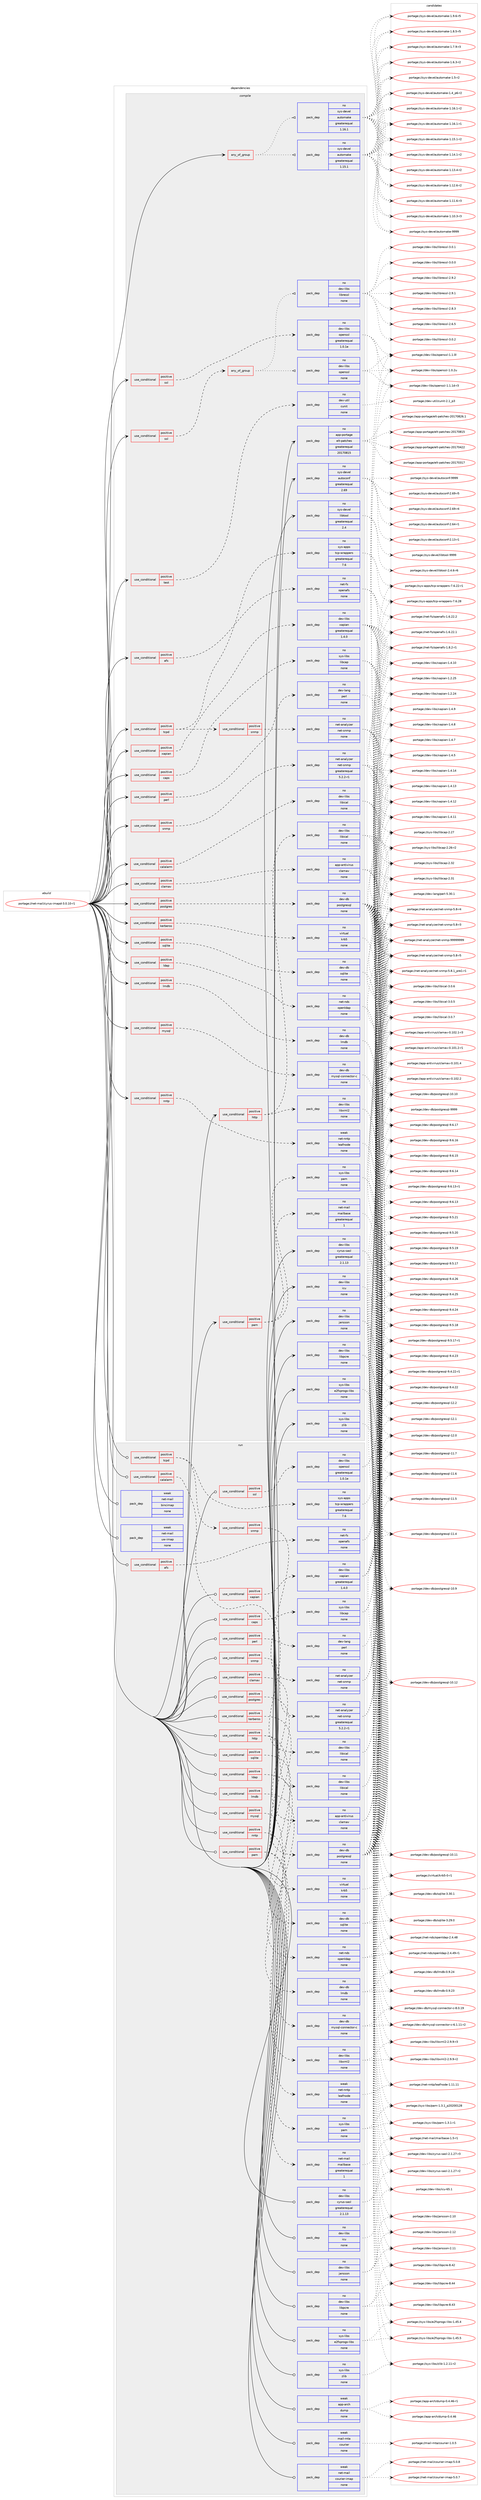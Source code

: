 digraph prolog {

# *************
# Graph options
# *************

newrank=true;
concentrate=true;
compound=true;
graph [rankdir=LR,fontname=Helvetica,fontsize=10,ranksep=1.5];#, ranksep=2.5, nodesep=0.2];
edge  [arrowhead=vee];
node  [fontname=Helvetica,fontsize=10];

# **********
# The ebuild
# **********

subgraph cluster_leftcol {
color=gray;
rank=same;
label=<<i>ebuild</i>>;
id [label="portage://net-mail/cyrus-imapd-3.0.10-r1", color=red, width=4, href="../net-mail/cyrus-imapd-3.0.10-r1.svg"];
}

# ****************
# The dependencies
# ****************

subgraph cluster_midcol {
color=gray;
label=<<i>dependencies</i>>;
subgraph cluster_compile {
fillcolor="#eeeeee";
style=filled;
label=<<i>compile</i>>;
subgraph any1529 {
dependency85390 [label=<<TABLE BORDER="0" CELLBORDER="1" CELLSPACING="0" CELLPADDING="4"><TR><TD CELLPADDING="10">any_of_group</TD></TR></TABLE>>, shape=none, color=red];subgraph pack65454 {
dependency85391 [label=<<TABLE BORDER="0" CELLBORDER="1" CELLSPACING="0" CELLPADDING="4" WIDTH="220"><TR><TD ROWSPAN="6" CELLPADDING="30">pack_dep</TD></TR><TR><TD WIDTH="110">no</TD></TR><TR><TD>sys-devel</TD></TR><TR><TD>automake</TD></TR><TR><TD>greaterequal</TD></TR><TR><TD>1.16.1</TD></TR></TABLE>>, shape=none, color=blue];
}
dependency85390:e -> dependency85391:w [weight=20,style="dotted",arrowhead="oinv"];
subgraph pack65455 {
dependency85392 [label=<<TABLE BORDER="0" CELLBORDER="1" CELLSPACING="0" CELLPADDING="4" WIDTH="220"><TR><TD ROWSPAN="6" CELLPADDING="30">pack_dep</TD></TR><TR><TD WIDTH="110">no</TD></TR><TR><TD>sys-devel</TD></TR><TR><TD>automake</TD></TR><TR><TD>greaterequal</TD></TR><TR><TD>1.15.1</TD></TR></TABLE>>, shape=none, color=blue];
}
dependency85390:e -> dependency85392:w [weight=20,style="dotted",arrowhead="oinv"];
}
id:e -> dependency85390:w [weight=20,style="solid",arrowhead="vee"];
subgraph cond18332 {
dependency85393 [label=<<TABLE BORDER="0" CELLBORDER="1" CELLSPACING="0" CELLPADDING="4"><TR><TD ROWSPAN="3" CELLPADDING="10">use_conditional</TD></TR><TR><TD>positive</TD></TR><TR><TD>afs</TD></TR></TABLE>>, shape=none, color=red];
subgraph pack65456 {
dependency85394 [label=<<TABLE BORDER="0" CELLBORDER="1" CELLSPACING="0" CELLPADDING="4" WIDTH="220"><TR><TD ROWSPAN="6" CELLPADDING="30">pack_dep</TD></TR><TR><TD WIDTH="110">no</TD></TR><TR><TD>net-fs</TD></TR><TR><TD>openafs</TD></TR><TR><TD>none</TD></TR><TR><TD></TD></TR></TABLE>>, shape=none, color=blue];
}
dependency85393:e -> dependency85394:w [weight=20,style="dashed",arrowhead="vee"];
}
id:e -> dependency85393:w [weight=20,style="solid",arrowhead="vee"];
subgraph cond18333 {
dependency85395 [label=<<TABLE BORDER="0" CELLBORDER="1" CELLSPACING="0" CELLPADDING="4"><TR><TD ROWSPAN="3" CELLPADDING="10">use_conditional</TD></TR><TR><TD>positive</TD></TR><TR><TD>calalarm</TD></TR></TABLE>>, shape=none, color=red];
subgraph pack65457 {
dependency85396 [label=<<TABLE BORDER="0" CELLBORDER="1" CELLSPACING="0" CELLPADDING="4" WIDTH="220"><TR><TD ROWSPAN="6" CELLPADDING="30">pack_dep</TD></TR><TR><TD WIDTH="110">no</TD></TR><TR><TD>dev-libs</TD></TR><TR><TD>libical</TD></TR><TR><TD>none</TD></TR><TR><TD></TD></TR></TABLE>>, shape=none, color=blue];
}
dependency85395:e -> dependency85396:w [weight=20,style="dashed",arrowhead="vee"];
}
id:e -> dependency85395:w [weight=20,style="solid",arrowhead="vee"];
subgraph cond18334 {
dependency85397 [label=<<TABLE BORDER="0" CELLBORDER="1" CELLSPACING="0" CELLPADDING="4"><TR><TD ROWSPAN="3" CELLPADDING="10">use_conditional</TD></TR><TR><TD>positive</TD></TR><TR><TD>caps</TD></TR></TABLE>>, shape=none, color=red];
subgraph pack65458 {
dependency85398 [label=<<TABLE BORDER="0" CELLBORDER="1" CELLSPACING="0" CELLPADDING="4" WIDTH="220"><TR><TD ROWSPAN="6" CELLPADDING="30">pack_dep</TD></TR><TR><TD WIDTH="110">no</TD></TR><TR><TD>sys-libs</TD></TR><TR><TD>libcap</TD></TR><TR><TD>none</TD></TR><TR><TD></TD></TR></TABLE>>, shape=none, color=blue];
}
dependency85397:e -> dependency85398:w [weight=20,style="dashed",arrowhead="vee"];
}
id:e -> dependency85397:w [weight=20,style="solid",arrowhead="vee"];
subgraph cond18335 {
dependency85399 [label=<<TABLE BORDER="0" CELLBORDER="1" CELLSPACING="0" CELLPADDING="4"><TR><TD ROWSPAN="3" CELLPADDING="10">use_conditional</TD></TR><TR><TD>positive</TD></TR><TR><TD>clamav</TD></TR></TABLE>>, shape=none, color=red];
subgraph pack65459 {
dependency85400 [label=<<TABLE BORDER="0" CELLBORDER="1" CELLSPACING="0" CELLPADDING="4" WIDTH="220"><TR><TD ROWSPAN="6" CELLPADDING="30">pack_dep</TD></TR><TR><TD WIDTH="110">no</TD></TR><TR><TD>app-antivirus</TD></TR><TR><TD>clamav</TD></TR><TR><TD>none</TD></TR><TR><TD></TD></TR></TABLE>>, shape=none, color=blue];
}
dependency85399:e -> dependency85400:w [weight=20,style="dashed",arrowhead="vee"];
}
id:e -> dependency85399:w [weight=20,style="solid",arrowhead="vee"];
subgraph cond18336 {
dependency85401 [label=<<TABLE BORDER="0" CELLBORDER="1" CELLSPACING="0" CELLPADDING="4"><TR><TD ROWSPAN="3" CELLPADDING="10">use_conditional</TD></TR><TR><TD>positive</TD></TR><TR><TD>http</TD></TR></TABLE>>, shape=none, color=red];
subgraph pack65460 {
dependency85402 [label=<<TABLE BORDER="0" CELLBORDER="1" CELLSPACING="0" CELLPADDING="4" WIDTH="220"><TR><TD ROWSPAN="6" CELLPADDING="30">pack_dep</TD></TR><TR><TD WIDTH="110">no</TD></TR><TR><TD>dev-libs</TD></TR><TR><TD>libxml2</TD></TR><TR><TD>none</TD></TR><TR><TD></TD></TR></TABLE>>, shape=none, color=blue];
}
dependency85401:e -> dependency85402:w [weight=20,style="dashed",arrowhead="vee"];
subgraph pack65461 {
dependency85403 [label=<<TABLE BORDER="0" CELLBORDER="1" CELLSPACING="0" CELLPADDING="4" WIDTH="220"><TR><TD ROWSPAN="6" CELLPADDING="30">pack_dep</TD></TR><TR><TD WIDTH="110">no</TD></TR><TR><TD>dev-libs</TD></TR><TR><TD>libical</TD></TR><TR><TD>none</TD></TR><TR><TD></TD></TR></TABLE>>, shape=none, color=blue];
}
dependency85401:e -> dependency85403:w [weight=20,style="dashed",arrowhead="vee"];
}
id:e -> dependency85401:w [weight=20,style="solid",arrowhead="vee"];
subgraph cond18337 {
dependency85404 [label=<<TABLE BORDER="0" CELLBORDER="1" CELLSPACING="0" CELLPADDING="4"><TR><TD ROWSPAN="3" CELLPADDING="10">use_conditional</TD></TR><TR><TD>positive</TD></TR><TR><TD>kerberos</TD></TR></TABLE>>, shape=none, color=red];
subgraph pack65462 {
dependency85405 [label=<<TABLE BORDER="0" CELLBORDER="1" CELLSPACING="0" CELLPADDING="4" WIDTH="220"><TR><TD ROWSPAN="6" CELLPADDING="30">pack_dep</TD></TR><TR><TD WIDTH="110">no</TD></TR><TR><TD>virtual</TD></TR><TR><TD>krb5</TD></TR><TR><TD>none</TD></TR><TR><TD></TD></TR></TABLE>>, shape=none, color=blue];
}
dependency85404:e -> dependency85405:w [weight=20,style="dashed",arrowhead="vee"];
}
id:e -> dependency85404:w [weight=20,style="solid",arrowhead="vee"];
subgraph cond18338 {
dependency85406 [label=<<TABLE BORDER="0" CELLBORDER="1" CELLSPACING="0" CELLPADDING="4"><TR><TD ROWSPAN="3" CELLPADDING="10">use_conditional</TD></TR><TR><TD>positive</TD></TR><TR><TD>ldap</TD></TR></TABLE>>, shape=none, color=red];
subgraph pack65463 {
dependency85407 [label=<<TABLE BORDER="0" CELLBORDER="1" CELLSPACING="0" CELLPADDING="4" WIDTH="220"><TR><TD ROWSPAN="6" CELLPADDING="30">pack_dep</TD></TR><TR><TD WIDTH="110">no</TD></TR><TR><TD>net-nds</TD></TR><TR><TD>openldap</TD></TR><TR><TD>none</TD></TR><TR><TD></TD></TR></TABLE>>, shape=none, color=blue];
}
dependency85406:e -> dependency85407:w [weight=20,style="dashed",arrowhead="vee"];
}
id:e -> dependency85406:w [weight=20,style="solid",arrowhead="vee"];
subgraph cond18339 {
dependency85408 [label=<<TABLE BORDER="0" CELLBORDER="1" CELLSPACING="0" CELLPADDING="4"><TR><TD ROWSPAN="3" CELLPADDING="10">use_conditional</TD></TR><TR><TD>positive</TD></TR><TR><TD>lmdb</TD></TR></TABLE>>, shape=none, color=red];
subgraph pack65464 {
dependency85409 [label=<<TABLE BORDER="0" CELLBORDER="1" CELLSPACING="0" CELLPADDING="4" WIDTH="220"><TR><TD ROWSPAN="6" CELLPADDING="30">pack_dep</TD></TR><TR><TD WIDTH="110">no</TD></TR><TR><TD>dev-db</TD></TR><TR><TD>lmdb</TD></TR><TR><TD>none</TD></TR><TR><TD></TD></TR></TABLE>>, shape=none, color=blue];
}
dependency85408:e -> dependency85409:w [weight=20,style="dashed",arrowhead="vee"];
}
id:e -> dependency85408:w [weight=20,style="solid",arrowhead="vee"];
subgraph cond18340 {
dependency85410 [label=<<TABLE BORDER="0" CELLBORDER="1" CELLSPACING="0" CELLPADDING="4"><TR><TD ROWSPAN="3" CELLPADDING="10">use_conditional</TD></TR><TR><TD>positive</TD></TR><TR><TD>mysql</TD></TR></TABLE>>, shape=none, color=red];
subgraph pack65465 {
dependency85411 [label=<<TABLE BORDER="0" CELLBORDER="1" CELLSPACING="0" CELLPADDING="4" WIDTH="220"><TR><TD ROWSPAN="6" CELLPADDING="30">pack_dep</TD></TR><TR><TD WIDTH="110">no</TD></TR><TR><TD>dev-db</TD></TR><TR><TD>mysql-connector-c</TD></TR><TR><TD>none</TD></TR><TR><TD></TD></TR></TABLE>>, shape=none, color=blue];
}
dependency85410:e -> dependency85411:w [weight=20,style="dashed",arrowhead="vee"];
}
id:e -> dependency85410:w [weight=20,style="solid",arrowhead="vee"];
subgraph cond18341 {
dependency85412 [label=<<TABLE BORDER="0" CELLBORDER="1" CELLSPACING="0" CELLPADDING="4"><TR><TD ROWSPAN="3" CELLPADDING="10">use_conditional</TD></TR><TR><TD>positive</TD></TR><TR><TD>nntp</TD></TR></TABLE>>, shape=none, color=red];
subgraph pack65466 {
dependency85413 [label=<<TABLE BORDER="0" CELLBORDER="1" CELLSPACING="0" CELLPADDING="4" WIDTH="220"><TR><TD ROWSPAN="6" CELLPADDING="30">pack_dep</TD></TR><TR><TD WIDTH="110">weak</TD></TR><TR><TD>net-nntp</TD></TR><TR><TD>leafnode</TD></TR><TR><TD>none</TD></TR><TR><TD></TD></TR></TABLE>>, shape=none, color=blue];
}
dependency85412:e -> dependency85413:w [weight=20,style="dashed",arrowhead="vee"];
}
id:e -> dependency85412:w [weight=20,style="solid",arrowhead="vee"];
subgraph cond18342 {
dependency85414 [label=<<TABLE BORDER="0" CELLBORDER="1" CELLSPACING="0" CELLPADDING="4"><TR><TD ROWSPAN="3" CELLPADDING="10">use_conditional</TD></TR><TR><TD>positive</TD></TR><TR><TD>pam</TD></TR></TABLE>>, shape=none, color=red];
subgraph pack65467 {
dependency85415 [label=<<TABLE BORDER="0" CELLBORDER="1" CELLSPACING="0" CELLPADDING="4" WIDTH="220"><TR><TD ROWSPAN="6" CELLPADDING="30">pack_dep</TD></TR><TR><TD WIDTH="110">no</TD></TR><TR><TD>sys-libs</TD></TR><TR><TD>pam</TD></TR><TR><TD>none</TD></TR><TR><TD></TD></TR></TABLE>>, shape=none, color=blue];
}
dependency85414:e -> dependency85415:w [weight=20,style="dashed",arrowhead="vee"];
subgraph pack65468 {
dependency85416 [label=<<TABLE BORDER="0" CELLBORDER="1" CELLSPACING="0" CELLPADDING="4" WIDTH="220"><TR><TD ROWSPAN="6" CELLPADDING="30">pack_dep</TD></TR><TR><TD WIDTH="110">no</TD></TR><TR><TD>net-mail</TD></TR><TR><TD>mailbase</TD></TR><TR><TD>greaterequal</TD></TR><TR><TD>1</TD></TR></TABLE>>, shape=none, color=blue];
}
dependency85414:e -> dependency85416:w [weight=20,style="dashed",arrowhead="vee"];
}
id:e -> dependency85414:w [weight=20,style="solid",arrowhead="vee"];
subgraph cond18343 {
dependency85417 [label=<<TABLE BORDER="0" CELLBORDER="1" CELLSPACING="0" CELLPADDING="4"><TR><TD ROWSPAN="3" CELLPADDING="10">use_conditional</TD></TR><TR><TD>positive</TD></TR><TR><TD>perl</TD></TR></TABLE>>, shape=none, color=red];
subgraph pack65469 {
dependency85418 [label=<<TABLE BORDER="0" CELLBORDER="1" CELLSPACING="0" CELLPADDING="4" WIDTH="220"><TR><TD ROWSPAN="6" CELLPADDING="30">pack_dep</TD></TR><TR><TD WIDTH="110">no</TD></TR><TR><TD>dev-lang</TD></TR><TR><TD>perl</TD></TR><TR><TD>none</TD></TR><TR><TD></TD></TR></TABLE>>, shape=none, color=blue];
}
dependency85417:e -> dependency85418:w [weight=20,style="dashed",arrowhead="vee"];
}
id:e -> dependency85417:w [weight=20,style="solid",arrowhead="vee"];
subgraph cond18344 {
dependency85419 [label=<<TABLE BORDER="0" CELLBORDER="1" CELLSPACING="0" CELLPADDING="4"><TR><TD ROWSPAN="3" CELLPADDING="10">use_conditional</TD></TR><TR><TD>positive</TD></TR><TR><TD>postgres</TD></TR></TABLE>>, shape=none, color=red];
subgraph pack65470 {
dependency85420 [label=<<TABLE BORDER="0" CELLBORDER="1" CELLSPACING="0" CELLPADDING="4" WIDTH="220"><TR><TD ROWSPAN="6" CELLPADDING="30">pack_dep</TD></TR><TR><TD WIDTH="110">no</TD></TR><TR><TD>dev-db</TD></TR><TR><TD>postgresql</TD></TR><TR><TD>none</TD></TR><TR><TD></TD></TR></TABLE>>, shape=none, color=blue];
}
dependency85419:e -> dependency85420:w [weight=20,style="dashed",arrowhead="vee"];
}
id:e -> dependency85419:w [weight=20,style="solid",arrowhead="vee"];
subgraph cond18345 {
dependency85421 [label=<<TABLE BORDER="0" CELLBORDER="1" CELLSPACING="0" CELLPADDING="4"><TR><TD ROWSPAN="3" CELLPADDING="10">use_conditional</TD></TR><TR><TD>positive</TD></TR><TR><TD>snmp</TD></TR></TABLE>>, shape=none, color=red];
subgraph pack65471 {
dependency85422 [label=<<TABLE BORDER="0" CELLBORDER="1" CELLSPACING="0" CELLPADDING="4" WIDTH="220"><TR><TD ROWSPAN="6" CELLPADDING="30">pack_dep</TD></TR><TR><TD WIDTH="110">no</TD></TR><TR><TD>net-analyzer</TD></TR><TR><TD>net-snmp</TD></TR><TR><TD>greaterequal</TD></TR><TR><TD>5.2.2-r1</TD></TR></TABLE>>, shape=none, color=blue];
}
dependency85421:e -> dependency85422:w [weight=20,style="dashed",arrowhead="vee"];
}
id:e -> dependency85421:w [weight=20,style="solid",arrowhead="vee"];
subgraph cond18346 {
dependency85423 [label=<<TABLE BORDER="0" CELLBORDER="1" CELLSPACING="0" CELLPADDING="4"><TR><TD ROWSPAN="3" CELLPADDING="10">use_conditional</TD></TR><TR><TD>positive</TD></TR><TR><TD>sqlite</TD></TR></TABLE>>, shape=none, color=red];
subgraph pack65472 {
dependency85424 [label=<<TABLE BORDER="0" CELLBORDER="1" CELLSPACING="0" CELLPADDING="4" WIDTH="220"><TR><TD ROWSPAN="6" CELLPADDING="30">pack_dep</TD></TR><TR><TD WIDTH="110">no</TD></TR><TR><TD>dev-db</TD></TR><TR><TD>sqlite</TD></TR><TR><TD>none</TD></TR><TR><TD></TD></TR></TABLE>>, shape=none, color=blue];
}
dependency85423:e -> dependency85424:w [weight=20,style="dashed",arrowhead="vee"];
}
id:e -> dependency85423:w [weight=20,style="solid",arrowhead="vee"];
subgraph cond18347 {
dependency85425 [label=<<TABLE BORDER="0" CELLBORDER="1" CELLSPACING="0" CELLPADDING="4"><TR><TD ROWSPAN="3" CELLPADDING="10">use_conditional</TD></TR><TR><TD>positive</TD></TR><TR><TD>ssl</TD></TR></TABLE>>, shape=none, color=red];
subgraph any1530 {
dependency85426 [label=<<TABLE BORDER="0" CELLBORDER="1" CELLSPACING="0" CELLPADDING="4"><TR><TD CELLPADDING="10">any_of_group</TD></TR></TABLE>>, shape=none, color=red];subgraph pack65473 {
dependency85427 [label=<<TABLE BORDER="0" CELLBORDER="1" CELLSPACING="0" CELLPADDING="4" WIDTH="220"><TR><TD ROWSPAN="6" CELLPADDING="30">pack_dep</TD></TR><TR><TD WIDTH="110">no</TD></TR><TR><TD>dev-libs</TD></TR><TR><TD>openssl</TD></TR><TR><TD>none</TD></TR><TR><TD></TD></TR></TABLE>>, shape=none, color=blue];
}
dependency85426:e -> dependency85427:w [weight=20,style="dotted",arrowhead="oinv"];
subgraph pack65474 {
dependency85428 [label=<<TABLE BORDER="0" CELLBORDER="1" CELLSPACING="0" CELLPADDING="4" WIDTH="220"><TR><TD ROWSPAN="6" CELLPADDING="30">pack_dep</TD></TR><TR><TD WIDTH="110">no</TD></TR><TR><TD>dev-libs</TD></TR><TR><TD>libressl</TD></TR><TR><TD>none</TD></TR><TR><TD></TD></TR></TABLE>>, shape=none, color=blue];
}
dependency85426:e -> dependency85428:w [weight=20,style="dotted",arrowhead="oinv"];
}
dependency85425:e -> dependency85426:w [weight=20,style="dashed",arrowhead="vee"];
}
id:e -> dependency85425:w [weight=20,style="solid",arrowhead="vee"];
subgraph cond18348 {
dependency85429 [label=<<TABLE BORDER="0" CELLBORDER="1" CELLSPACING="0" CELLPADDING="4"><TR><TD ROWSPAN="3" CELLPADDING="10">use_conditional</TD></TR><TR><TD>positive</TD></TR><TR><TD>ssl</TD></TR></TABLE>>, shape=none, color=red];
subgraph pack65475 {
dependency85430 [label=<<TABLE BORDER="0" CELLBORDER="1" CELLSPACING="0" CELLPADDING="4" WIDTH="220"><TR><TD ROWSPAN="6" CELLPADDING="30">pack_dep</TD></TR><TR><TD WIDTH="110">no</TD></TR><TR><TD>dev-libs</TD></TR><TR><TD>openssl</TD></TR><TR><TD>greaterequal</TD></TR><TR><TD>1.0.1e</TD></TR></TABLE>>, shape=none, color=blue];
}
dependency85429:e -> dependency85430:w [weight=20,style="dashed",arrowhead="vee"];
}
id:e -> dependency85429:w [weight=20,style="solid",arrowhead="vee"];
subgraph cond18349 {
dependency85431 [label=<<TABLE BORDER="0" CELLBORDER="1" CELLSPACING="0" CELLPADDING="4"><TR><TD ROWSPAN="3" CELLPADDING="10">use_conditional</TD></TR><TR><TD>positive</TD></TR><TR><TD>tcpd</TD></TR></TABLE>>, shape=none, color=red];
subgraph pack65476 {
dependency85432 [label=<<TABLE BORDER="0" CELLBORDER="1" CELLSPACING="0" CELLPADDING="4" WIDTH="220"><TR><TD ROWSPAN="6" CELLPADDING="30">pack_dep</TD></TR><TR><TD WIDTH="110">no</TD></TR><TR><TD>sys-apps</TD></TR><TR><TD>tcp-wrappers</TD></TR><TR><TD>greaterequal</TD></TR><TR><TD>7.6</TD></TR></TABLE>>, shape=none, color=blue];
}
dependency85431:e -> dependency85432:w [weight=20,style="dashed",arrowhead="vee"];
subgraph cond18350 {
dependency85433 [label=<<TABLE BORDER="0" CELLBORDER="1" CELLSPACING="0" CELLPADDING="4"><TR><TD ROWSPAN="3" CELLPADDING="10">use_conditional</TD></TR><TR><TD>positive</TD></TR><TR><TD>snmp</TD></TR></TABLE>>, shape=none, color=red];
subgraph pack65477 {
dependency85434 [label=<<TABLE BORDER="0" CELLBORDER="1" CELLSPACING="0" CELLPADDING="4" WIDTH="220"><TR><TD ROWSPAN="6" CELLPADDING="30">pack_dep</TD></TR><TR><TD WIDTH="110">no</TD></TR><TR><TD>net-analyzer</TD></TR><TR><TD>net-snmp</TD></TR><TR><TD>none</TD></TR><TR><TD></TD></TR></TABLE>>, shape=none, color=blue];
}
dependency85433:e -> dependency85434:w [weight=20,style="dashed",arrowhead="vee"];
}
dependency85431:e -> dependency85433:w [weight=20,style="dashed",arrowhead="vee"];
}
id:e -> dependency85431:w [weight=20,style="solid",arrowhead="vee"];
subgraph cond18351 {
dependency85435 [label=<<TABLE BORDER="0" CELLBORDER="1" CELLSPACING="0" CELLPADDING="4"><TR><TD ROWSPAN="3" CELLPADDING="10">use_conditional</TD></TR><TR><TD>positive</TD></TR><TR><TD>test</TD></TR></TABLE>>, shape=none, color=red];
subgraph pack65478 {
dependency85436 [label=<<TABLE BORDER="0" CELLBORDER="1" CELLSPACING="0" CELLPADDING="4" WIDTH="220"><TR><TD ROWSPAN="6" CELLPADDING="30">pack_dep</TD></TR><TR><TD WIDTH="110">no</TD></TR><TR><TD>dev-util</TD></TR><TR><TD>cunit</TD></TR><TR><TD>none</TD></TR><TR><TD></TD></TR></TABLE>>, shape=none, color=blue];
}
dependency85435:e -> dependency85436:w [weight=20,style="dashed",arrowhead="vee"];
}
id:e -> dependency85435:w [weight=20,style="solid",arrowhead="vee"];
subgraph cond18352 {
dependency85437 [label=<<TABLE BORDER="0" CELLBORDER="1" CELLSPACING="0" CELLPADDING="4"><TR><TD ROWSPAN="3" CELLPADDING="10">use_conditional</TD></TR><TR><TD>positive</TD></TR><TR><TD>xapian</TD></TR></TABLE>>, shape=none, color=red];
subgraph pack65479 {
dependency85438 [label=<<TABLE BORDER="0" CELLBORDER="1" CELLSPACING="0" CELLPADDING="4" WIDTH="220"><TR><TD ROWSPAN="6" CELLPADDING="30">pack_dep</TD></TR><TR><TD WIDTH="110">no</TD></TR><TR><TD>dev-libs</TD></TR><TR><TD>xapian</TD></TR><TR><TD>greaterequal</TD></TR><TR><TD>1.4.0</TD></TR></TABLE>>, shape=none, color=blue];
}
dependency85437:e -> dependency85438:w [weight=20,style="dashed",arrowhead="vee"];
}
id:e -> dependency85437:w [weight=20,style="solid",arrowhead="vee"];
subgraph pack65480 {
dependency85439 [label=<<TABLE BORDER="0" CELLBORDER="1" CELLSPACING="0" CELLPADDING="4" WIDTH="220"><TR><TD ROWSPAN="6" CELLPADDING="30">pack_dep</TD></TR><TR><TD WIDTH="110">no</TD></TR><TR><TD>app-portage</TD></TR><TR><TD>elt-patches</TD></TR><TR><TD>greaterequal</TD></TR><TR><TD>20170815</TD></TR></TABLE>>, shape=none, color=blue];
}
id:e -> dependency85439:w [weight=20,style="solid",arrowhead="vee"];
subgraph pack65481 {
dependency85440 [label=<<TABLE BORDER="0" CELLBORDER="1" CELLSPACING="0" CELLPADDING="4" WIDTH="220"><TR><TD ROWSPAN="6" CELLPADDING="30">pack_dep</TD></TR><TR><TD WIDTH="110">no</TD></TR><TR><TD>dev-libs</TD></TR><TR><TD>cyrus-sasl</TD></TR><TR><TD>greaterequal</TD></TR><TR><TD>2.1.13</TD></TR></TABLE>>, shape=none, color=blue];
}
id:e -> dependency85440:w [weight=20,style="solid",arrowhead="vee"];
subgraph pack65482 {
dependency85441 [label=<<TABLE BORDER="0" CELLBORDER="1" CELLSPACING="0" CELLPADDING="4" WIDTH="220"><TR><TD ROWSPAN="6" CELLPADDING="30">pack_dep</TD></TR><TR><TD WIDTH="110">no</TD></TR><TR><TD>dev-libs</TD></TR><TR><TD>icu</TD></TR><TR><TD>none</TD></TR><TR><TD></TD></TR></TABLE>>, shape=none, color=blue];
}
id:e -> dependency85441:w [weight=20,style="solid",arrowhead="vee"];
subgraph pack65483 {
dependency85442 [label=<<TABLE BORDER="0" CELLBORDER="1" CELLSPACING="0" CELLPADDING="4" WIDTH="220"><TR><TD ROWSPAN="6" CELLPADDING="30">pack_dep</TD></TR><TR><TD WIDTH="110">no</TD></TR><TR><TD>dev-libs</TD></TR><TR><TD>jansson</TD></TR><TR><TD>none</TD></TR><TR><TD></TD></TR></TABLE>>, shape=none, color=blue];
}
id:e -> dependency85442:w [weight=20,style="solid",arrowhead="vee"];
subgraph pack65484 {
dependency85443 [label=<<TABLE BORDER="0" CELLBORDER="1" CELLSPACING="0" CELLPADDING="4" WIDTH="220"><TR><TD ROWSPAN="6" CELLPADDING="30">pack_dep</TD></TR><TR><TD WIDTH="110">no</TD></TR><TR><TD>dev-libs</TD></TR><TR><TD>libpcre</TD></TR><TR><TD>none</TD></TR><TR><TD></TD></TR></TABLE>>, shape=none, color=blue];
}
id:e -> dependency85443:w [weight=20,style="solid",arrowhead="vee"];
subgraph pack65485 {
dependency85444 [label=<<TABLE BORDER="0" CELLBORDER="1" CELLSPACING="0" CELLPADDING="4" WIDTH="220"><TR><TD ROWSPAN="6" CELLPADDING="30">pack_dep</TD></TR><TR><TD WIDTH="110">no</TD></TR><TR><TD>sys-devel</TD></TR><TR><TD>autoconf</TD></TR><TR><TD>greaterequal</TD></TR><TR><TD>2.69</TD></TR></TABLE>>, shape=none, color=blue];
}
id:e -> dependency85444:w [weight=20,style="solid",arrowhead="vee"];
subgraph pack65486 {
dependency85445 [label=<<TABLE BORDER="0" CELLBORDER="1" CELLSPACING="0" CELLPADDING="4" WIDTH="220"><TR><TD ROWSPAN="6" CELLPADDING="30">pack_dep</TD></TR><TR><TD WIDTH="110">no</TD></TR><TR><TD>sys-devel</TD></TR><TR><TD>libtool</TD></TR><TR><TD>greaterequal</TD></TR><TR><TD>2.4</TD></TR></TABLE>>, shape=none, color=blue];
}
id:e -> dependency85445:w [weight=20,style="solid",arrowhead="vee"];
subgraph pack65487 {
dependency85446 [label=<<TABLE BORDER="0" CELLBORDER="1" CELLSPACING="0" CELLPADDING="4" WIDTH="220"><TR><TD ROWSPAN="6" CELLPADDING="30">pack_dep</TD></TR><TR><TD WIDTH="110">no</TD></TR><TR><TD>sys-libs</TD></TR><TR><TD>e2fsprogs-libs</TD></TR><TR><TD>none</TD></TR><TR><TD></TD></TR></TABLE>>, shape=none, color=blue];
}
id:e -> dependency85446:w [weight=20,style="solid",arrowhead="vee"];
subgraph pack65488 {
dependency85447 [label=<<TABLE BORDER="0" CELLBORDER="1" CELLSPACING="0" CELLPADDING="4" WIDTH="220"><TR><TD ROWSPAN="6" CELLPADDING="30">pack_dep</TD></TR><TR><TD WIDTH="110">no</TD></TR><TR><TD>sys-libs</TD></TR><TR><TD>zlib</TD></TR><TR><TD>none</TD></TR><TR><TD></TD></TR></TABLE>>, shape=none, color=blue];
}
id:e -> dependency85447:w [weight=20,style="solid",arrowhead="vee"];
}
subgraph cluster_compileandrun {
fillcolor="#eeeeee";
style=filled;
label=<<i>compile and run</i>>;
}
subgraph cluster_run {
fillcolor="#eeeeee";
style=filled;
label=<<i>run</i>>;
subgraph cond18353 {
dependency85448 [label=<<TABLE BORDER="0" CELLBORDER="1" CELLSPACING="0" CELLPADDING="4"><TR><TD ROWSPAN="3" CELLPADDING="10">use_conditional</TD></TR><TR><TD>positive</TD></TR><TR><TD>afs</TD></TR></TABLE>>, shape=none, color=red];
subgraph pack65489 {
dependency85449 [label=<<TABLE BORDER="0" CELLBORDER="1" CELLSPACING="0" CELLPADDING="4" WIDTH="220"><TR><TD ROWSPAN="6" CELLPADDING="30">pack_dep</TD></TR><TR><TD WIDTH="110">no</TD></TR><TR><TD>net-fs</TD></TR><TR><TD>openafs</TD></TR><TR><TD>none</TD></TR><TR><TD></TD></TR></TABLE>>, shape=none, color=blue];
}
dependency85448:e -> dependency85449:w [weight=20,style="dashed",arrowhead="vee"];
}
id:e -> dependency85448:w [weight=20,style="solid",arrowhead="odot"];
subgraph cond18354 {
dependency85450 [label=<<TABLE BORDER="0" CELLBORDER="1" CELLSPACING="0" CELLPADDING="4"><TR><TD ROWSPAN="3" CELLPADDING="10">use_conditional</TD></TR><TR><TD>positive</TD></TR><TR><TD>calalarm</TD></TR></TABLE>>, shape=none, color=red];
subgraph pack65490 {
dependency85451 [label=<<TABLE BORDER="0" CELLBORDER="1" CELLSPACING="0" CELLPADDING="4" WIDTH="220"><TR><TD ROWSPAN="6" CELLPADDING="30">pack_dep</TD></TR><TR><TD WIDTH="110">no</TD></TR><TR><TD>dev-libs</TD></TR><TR><TD>libical</TD></TR><TR><TD>none</TD></TR><TR><TD></TD></TR></TABLE>>, shape=none, color=blue];
}
dependency85450:e -> dependency85451:w [weight=20,style="dashed",arrowhead="vee"];
}
id:e -> dependency85450:w [weight=20,style="solid",arrowhead="odot"];
subgraph cond18355 {
dependency85452 [label=<<TABLE BORDER="0" CELLBORDER="1" CELLSPACING="0" CELLPADDING="4"><TR><TD ROWSPAN="3" CELLPADDING="10">use_conditional</TD></TR><TR><TD>positive</TD></TR><TR><TD>caps</TD></TR></TABLE>>, shape=none, color=red];
subgraph pack65491 {
dependency85453 [label=<<TABLE BORDER="0" CELLBORDER="1" CELLSPACING="0" CELLPADDING="4" WIDTH="220"><TR><TD ROWSPAN="6" CELLPADDING="30">pack_dep</TD></TR><TR><TD WIDTH="110">no</TD></TR><TR><TD>sys-libs</TD></TR><TR><TD>libcap</TD></TR><TR><TD>none</TD></TR><TR><TD></TD></TR></TABLE>>, shape=none, color=blue];
}
dependency85452:e -> dependency85453:w [weight=20,style="dashed",arrowhead="vee"];
}
id:e -> dependency85452:w [weight=20,style="solid",arrowhead="odot"];
subgraph cond18356 {
dependency85454 [label=<<TABLE BORDER="0" CELLBORDER="1" CELLSPACING="0" CELLPADDING="4"><TR><TD ROWSPAN="3" CELLPADDING="10">use_conditional</TD></TR><TR><TD>positive</TD></TR><TR><TD>clamav</TD></TR></TABLE>>, shape=none, color=red];
subgraph pack65492 {
dependency85455 [label=<<TABLE BORDER="0" CELLBORDER="1" CELLSPACING="0" CELLPADDING="4" WIDTH="220"><TR><TD ROWSPAN="6" CELLPADDING="30">pack_dep</TD></TR><TR><TD WIDTH="110">no</TD></TR><TR><TD>app-antivirus</TD></TR><TR><TD>clamav</TD></TR><TR><TD>none</TD></TR><TR><TD></TD></TR></TABLE>>, shape=none, color=blue];
}
dependency85454:e -> dependency85455:w [weight=20,style="dashed",arrowhead="vee"];
}
id:e -> dependency85454:w [weight=20,style="solid",arrowhead="odot"];
subgraph cond18357 {
dependency85456 [label=<<TABLE BORDER="0" CELLBORDER="1" CELLSPACING="0" CELLPADDING="4"><TR><TD ROWSPAN="3" CELLPADDING="10">use_conditional</TD></TR><TR><TD>positive</TD></TR><TR><TD>http</TD></TR></TABLE>>, shape=none, color=red];
subgraph pack65493 {
dependency85457 [label=<<TABLE BORDER="0" CELLBORDER="1" CELLSPACING="0" CELLPADDING="4" WIDTH="220"><TR><TD ROWSPAN="6" CELLPADDING="30">pack_dep</TD></TR><TR><TD WIDTH="110">no</TD></TR><TR><TD>dev-libs</TD></TR><TR><TD>libxml2</TD></TR><TR><TD>none</TD></TR><TR><TD></TD></TR></TABLE>>, shape=none, color=blue];
}
dependency85456:e -> dependency85457:w [weight=20,style="dashed",arrowhead="vee"];
subgraph pack65494 {
dependency85458 [label=<<TABLE BORDER="0" CELLBORDER="1" CELLSPACING="0" CELLPADDING="4" WIDTH="220"><TR><TD ROWSPAN="6" CELLPADDING="30">pack_dep</TD></TR><TR><TD WIDTH="110">no</TD></TR><TR><TD>dev-libs</TD></TR><TR><TD>libical</TD></TR><TR><TD>none</TD></TR><TR><TD></TD></TR></TABLE>>, shape=none, color=blue];
}
dependency85456:e -> dependency85458:w [weight=20,style="dashed",arrowhead="vee"];
}
id:e -> dependency85456:w [weight=20,style="solid",arrowhead="odot"];
subgraph cond18358 {
dependency85459 [label=<<TABLE BORDER="0" CELLBORDER="1" CELLSPACING="0" CELLPADDING="4"><TR><TD ROWSPAN="3" CELLPADDING="10">use_conditional</TD></TR><TR><TD>positive</TD></TR><TR><TD>kerberos</TD></TR></TABLE>>, shape=none, color=red];
subgraph pack65495 {
dependency85460 [label=<<TABLE BORDER="0" CELLBORDER="1" CELLSPACING="0" CELLPADDING="4" WIDTH="220"><TR><TD ROWSPAN="6" CELLPADDING="30">pack_dep</TD></TR><TR><TD WIDTH="110">no</TD></TR><TR><TD>virtual</TD></TR><TR><TD>krb5</TD></TR><TR><TD>none</TD></TR><TR><TD></TD></TR></TABLE>>, shape=none, color=blue];
}
dependency85459:e -> dependency85460:w [weight=20,style="dashed",arrowhead="vee"];
}
id:e -> dependency85459:w [weight=20,style="solid",arrowhead="odot"];
subgraph cond18359 {
dependency85461 [label=<<TABLE BORDER="0" CELLBORDER="1" CELLSPACING="0" CELLPADDING="4"><TR><TD ROWSPAN="3" CELLPADDING="10">use_conditional</TD></TR><TR><TD>positive</TD></TR><TR><TD>ldap</TD></TR></TABLE>>, shape=none, color=red];
subgraph pack65496 {
dependency85462 [label=<<TABLE BORDER="0" CELLBORDER="1" CELLSPACING="0" CELLPADDING="4" WIDTH="220"><TR><TD ROWSPAN="6" CELLPADDING="30">pack_dep</TD></TR><TR><TD WIDTH="110">no</TD></TR><TR><TD>net-nds</TD></TR><TR><TD>openldap</TD></TR><TR><TD>none</TD></TR><TR><TD></TD></TR></TABLE>>, shape=none, color=blue];
}
dependency85461:e -> dependency85462:w [weight=20,style="dashed",arrowhead="vee"];
}
id:e -> dependency85461:w [weight=20,style="solid",arrowhead="odot"];
subgraph cond18360 {
dependency85463 [label=<<TABLE BORDER="0" CELLBORDER="1" CELLSPACING="0" CELLPADDING="4"><TR><TD ROWSPAN="3" CELLPADDING="10">use_conditional</TD></TR><TR><TD>positive</TD></TR><TR><TD>lmdb</TD></TR></TABLE>>, shape=none, color=red];
subgraph pack65497 {
dependency85464 [label=<<TABLE BORDER="0" CELLBORDER="1" CELLSPACING="0" CELLPADDING="4" WIDTH="220"><TR><TD ROWSPAN="6" CELLPADDING="30">pack_dep</TD></TR><TR><TD WIDTH="110">no</TD></TR><TR><TD>dev-db</TD></TR><TR><TD>lmdb</TD></TR><TR><TD>none</TD></TR><TR><TD></TD></TR></TABLE>>, shape=none, color=blue];
}
dependency85463:e -> dependency85464:w [weight=20,style="dashed",arrowhead="vee"];
}
id:e -> dependency85463:w [weight=20,style="solid",arrowhead="odot"];
subgraph cond18361 {
dependency85465 [label=<<TABLE BORDER="0" CELLBORDER="1" CELLSPACING="0" CELLPADDING="4"><TR><TD ROWSPAN="3" CELLPADDING="10">use_conditional</TD></TR><TR><TD>positive</TD></TR><TR><TD>mysql</TD></TR></TABLE>>, shape=none, color=red];
subgraph pack65498 {
dependency85466 [label=<<TABLE BORDER="0" CELLBORDER="1" CELLSPACING="0" CELLPADDING="4" WIDTH="220"><TR><TD ROWSPAN="6" CELLPADDING="30">pack_dep</TD></TR><TR><TD WIDTH="110">no</TD></TR><TR><TD>dev-db</TD></TR><TR><TD>mysql-connector-c</TD></TR><TR><TD>none</TD></TR><TR><TD></TD></TR></TABLE>>, shape=none, color=blue];
}
dependency85465:e -> dependency85466:w [weight=20,style="dashed",arrowhead="vee"];
}
id:e -> dependency85465:w [weight=20,style="solid",arrowhead="odot"];
subgraph cond18362 {
dependency85467 [label=<<TABLE BORDER="0" CELLBORDER="1" CELLSPACING="0" CELLPADDING="4"><TR><TD ROWSPAN="3" CELLPADDING="10">use_conditional</TD></TR><TR><TD>positive</TD></TR><TR><TD>nntp</TD></TR></TABLE>>, shape=none, color=red];
subgraph pack65499 {
dependency85468 [label=<<TABLE BORDER="0" CELLBORDER="1" CELLSPACING="0" CELLPADDING="4" WIDTH="220"><TR><TD ROWSPAN="6" CELLPADDING="30">pack_dep</TD></TR><TR><TD WIDTH="110">weak</TD></TR><TR><TD>net-nntp</TD></TR><TR><TD>leafnode</TD></TR><TR><TD>none</TD></TR><TR><TD></TD></TR></TABLE>>, shape=none, color=blue];
}
dependency85467:e -> dependency85468:w [weight=20,style="dashed",arrowhead="vee"];
}
id:e -> dependency85467:w [weight=20,style="solid",arrowhead="odot"];
subgraph cond18363 {
dependency85469 [label=<<TABLE BORDER="0" CELLBORDER="1" CELLSPACING="0" CELLPADDING="4"><TR><TD ROWSPAN="3" CELLPADDING="10">use_conditional</TD></TR><TR><TD>positive</TD></TR><TR><TD>pam</TD></TR></TABLE>>, shape=none, color=red];
subgraph pack65500 {
dependency85470 [label=<<TABLE BORDER="0" CELLBORDER="1" CELLSPACING="0" CELLPADDING="4" WIDTH="220"><TR><TD ROWSPAN="6" CELLPADDING="30">pack_dep</TD></TR><TR><TD WIDTH="110">no</TD></TR><TR><TD>sys-libs</TD></TR><TR><TD>pam</TD></TR><TR><TD>none</TD></TR><TR><TD></TD></TR></TABLE>>, shape=none, color=blue];
}
dependency85469:e -> dependency85470:w [weight=20,style="dashed",arrowhead="vee"];
subgraph pack65501 {
dependency85471 [label=<<TABLE BORDER="0" CELLBORDER="1" CELLSPACING="0" CELLPADDING="4" WIDTH="220"><TR><TD ROWSPAN="6" CELLPADDING="30">pack_dep</TD></TR><TR><TD WIDTH="110">no</TD></TR><TR><TD>net-mail</TD></TR><TR><TD>mailbase</TD></TR><TR><TD>greaterequal</TD></TR><TR><TD>1</TD></TR></TABLE>>, shape=none, color=blue];
}
dependency85469:e -> dependency85471:w [weight=20,style="dashed",arrowhead="vee"];
}
id:e -> dependency85469:w [weight=20,style="solid",arrowhead="odot"];
subgraph cond18364 {
dependency85472 [label=<<TABLE BORDER="0" CELLBORDER="1" CELLSPACING="0" CELLPADDING="4"><TR><TD ROWSPAN="3" CELLPADDING="10">use_conditional</TD></TR><TR><TD>positive</TD></TR><TR><TD>perl</TD></TR></TABLE>>, shape=none, color=red];
subgraph pack65502 {
dependency85473 [label=<<TABLE BORDER="0" CELLBORDER="1" CELLSPACING="0" CELLPADDING="4" WIDTH="220"><TR><TD ROWSPAN="6" CELLPADDING="30">pack_dep</TD></TR><TR><TD WIDTH="110">no</TD></TR><TR><TD>dev-lang</TD></TR><TR><TD>perl</TD></TR><TR><TD>none</TD></TR><TR><TD></TD></TR></TABLE>>, shape=none, color=blue];
}
dependency85472:e -> dependency85473:w [weight=20,style="dashed",arrowhead="vee"];
}
id:e -> dependency85472:w [weight=20,style="solid",arrowhead="odot"];
subgraph cond18365 {
dependency85474 [label=<<TABLE BORDER="0" CELLBORDER="1" CELLSPACING="0" CELLPADDING="4"><TR><TD ROWSPAN="3" CELLPADDING="10">use_conditional</TD></TR><TR><TD>positive</TD></TR><TR><TD>postgres</TD></TR></TABLE>>, shape=none, color=red];
subgraph pack65503 {
dependency85475 [label=<<TABLE BORDER="0" CELLBORDER="1" CELLSPACING="0" CELLPADDING="4" WIDTH="220"><TR><TD ROWSPAN="6" CELLPADDING="30">pack_dep</TD></TR><TR><TD WIDTH="110">no</TD></TR><TR><TD>dev-db</TD></TR><TR><TD>postgresql</TD></TR><TR><TD>none</TD></TR><TR><TD></TD></TR></TABLE>>, shape=none, color=blue];
}
dependency85474:e -> dependency85475:w [weight=20,style="dashed",arrowhead="vee"];
}
id:e -> dependency85474:w [weight=20,style="solid",arrowhead="odot"];
subgraph cond18366 {
dependency85476 [label=<<TABLE BORDER="0" CELLBORDER="1" CELLSPACING="0" CELLPADDING="4"><TR><TD ROWSPAN="3" CELLPADDING="10">use_conditional</TD></TR><TR><TD>positive</TD></TR><TR><TD>snmp</TD></TR></TABLE>>, shape=none, color=red];
subgraph pack65504 {
dependency85477 [label=<<TABLE BORDER="0" CELLBORDER="1" CELLSPACING="0" CELLPADDING="4" WIDTH="220"><TR><TD ROWSPAN="6" CELLPADDING="30">pack_dep</TD></TR><TR><TD WIDTH="110">no</TD></TR><TR><TD>net-analyzer</TD></TR><TR><TD>net-snmp</TD></TR><TR><TD>greaterequal</TD></TR><TR><TD>5.2.2-r1</TD></TR></TABLE>>, shape=none, color=blue];
}
dependency85476:e -> dependency85477:w [weight=20,style="dashed",arrowhead="vee"];
}
id:e -> dependency85476:w [weight=20,style="solid",arrowhead="odot"];
subgraph cond18367 {
dependency85478 [label=<<TABLE BORDER="0" CELLBORDER="1" CELLSPACING="0" CELLPADDING="4"><TR><TD ROWSPAN="3" CELLPADDING="10">use_conditional</TD></TR><TR><TD>positive</TD></TR><TR><TD>sqlite</TD></TR></TABLE>>, shape=none, color=red];
subgraph pack65505 {
dependency85479 [label=<<TABLE BORDER="0" CELLBORDER="1" CELLSPACING="0" CELLPADDING="4" WIDTH="220"><TR><TD ROWSPAN="6" CELLPADDING="30">pack_dep</TD></TR><TR><TD WIDTH="110">no</TD></TR><TR><TD>dev-db</TD></TR><TR><TD>sqlite</TD></TR><TR><TD>none</TD></TR><TR><TD></TD></TR></TABLE>>, shape=none, color=blue];
}
dependency85478:e -> dependency85479:w [weight=20,style="dashed",arrowhead="vee"];
}
id:e -> dependency85478:w [weight=20,style="solid",arrowhead="odot"];
subgraph cond18368 {
dependency85480 [label=<<TABLE BORDER="0" CELLBORDER="1" CELLSPACING="0" CELLPADDING="4"><TR><TD ROWSPAN="3" CELLPADDING="10">use_conditional</TD></TR><TR><TD>positive</TD></TR><TR><TD>ssl</TD></TR></TABLE>>, shape=none, color=red];
subgraph pack65506 {
dependency85481 [label=<<TABLE BORDER="0" CELLBORDER="1" CELLSPACING="0" CELLPADDING="4" WIDTH="220"><TR><TD ROWSPAN="6" CELLPADDING="30">pack_dep</TD></TR><TR><TD WIDTH="110">no</TD></TR><TR><TD>dev-libs</TD></TR><TR><TD>openssl</TD></TR><TR><TD>greaterequal</TD></TR><TR><TD>1.0.1e</TD></TR></TABLE>>, shape=none, color=blue];
}
dependency85480:e -> dependency85481:w [weight=20,style="dashed",arrowhead="vee"];
}
id:e -> dependency85480:w [weight=20,style="solid",arrowhead="odot"];
subgraph cond18369 {
dependency85482 [label=<<TABLE BORDER="0" CELLBORDER="1" CELLSPACING="0" CELLPADDING="4"><TR><TD ROWSPAN="3" CELLPADDING="10">use_conditional</TD></TR><TR><TD>positive</TD></TR><TR><TD>tcpd</TD></TR></TABLE>>, shape=none, color=red];
subgraph pack65507 {
dependency85483 [label=<<TABLE BORDER="0" CELLBORDER="1" CELLSPACING="0" CELLPADDING="4" WIDTH="220"><TR><TD ROWSPAN="6" CELLPADDING="30">pack_dep</TD></TR><TR><TD WIDTH="110">no</TD></TR><TR><TD>sys-apps</TD></TR><TR><TD>tcp-wrappers</TD></TR><TR><TD>greaterequal</TD></TR><TR><TD>7.6</TD></TR></TABLE>>, shape=none, color=blue];
}
dependency85482:e -> dependency85483:w [weight=20,style="dashed",arrowhead="vee"];
subgraph cond18370 {
dependency85484 [label=<<TABLE BORDER="0" CELLBORDER="1" CELLSPACING="0" CELLPADDING="4"><TR><TD ROWSPAN="3" CELLPADDING="10">use_conditional</TD></TR><TR><TD>positive</TD></TR><TR><TD>snmp</TD></TR></TABLE>>, shape=none, color=red];
subgraph pack65508 {
dependency85485 [label=<<TABLE BORDER="0" CELLBORDER="1" CELLSPACING="0" CELLPADDING="4" WIDTH="220"><TR><TD ROWSPAN="6" CELLPADDING="30">pack_dep</TD></TR><TR><TD WIDTH="110">no</TD></TR><TR><TD>net-analyzer</TD></TR><TR><TD>net-snmp</TD></TR><TR><TD>none</TD></TR><TR><TD></TD></TR></TABLE>>, shape=none, color=blue];
}
dependency85484:e -> dependency85485:w [weight=20,style="dashed",arrowhead="vee"];
}
dependency85482:e -> dependency85484:w [weight=20,style="dashed",arrowhead="vee"];
}
id:e -> dependency85482:w [weight=20,style="solid",arrowhead="odot"];
subgraph cond18371 {
dependency85486 [label=<<TABLE BORDER="0" CELLBORDER="1" CELLSPACING="0" CELLPADDING="4"><TR><TD ROWSPAN="3" CELLPADDING="10">use_conditional</TD></TR><TR><TD>positive</TD></TR><TR><TD>xapian</TD></TR></TABLE>>, shape=none, color=red];
subgraph pack65509 {
dependency85487 [label=<<TABLE BORDER="0" CELLBORDER="1" CELLSPACING="0" CELLPADDING="4" WIDTH="220"><TR><TD ROWSPAN="6" CELLPADDING="30">pack_dep</TD></TR><TR><TD WIDTH="110">no</TD></TR><TR><TD>dev-libs</TD></TR><TR><TD>xapian</TD></TR><TR><TD>greaterequal</TD></TR><TR><TD>1.4.0</TD></TR></TABLE>>, shape=none, color=blue];
}
dependency85486:e -> dependency85487:w [weight=20,style="dashed",arrowhead="vee"];
}
id:e -> dependency85486:w [weight=20,style="solid",arrowhead="odot"];
subgraph pack65510 {
dependency85488 [label=<<TABLE BORDER="0" CELLBORDER="1" CELLSPACING="0" CELLPADDING="4" WIDTH="220"><TR><TD ROWSPAN="6" CELLPADDING="30">pack_dep</TD></TR><TR><TD WIDTH="110">no</TD></TR><TR><TD>dev-libs</TD></TR><TR><TD>cyrus-sasl</TD></TR><TR><TD>greaterequal</TD></TR><TR><TD>2.1.13</TD></TR></TABLE>>, shape=none, color=blue];
}
id:e -> dependency85488:w [weight=20,style="solid",arrowhead="odot"];
subgraph pack65511 {
dependency85489 [label=<<TABLE BORDER="0" CELLBORDER="1" CELLSPACING="0" CELLPADDING="4" WIDTH="220"><TR><TD ROWSPAN="6" CELLPADDING="30">pack_dep</TD></TR><TR><TD WIDTH="110">no</TD></TR><TR><TD>dev-libs</TD></TR><TR><TD>icu</TD></TR><TR><TD>none</TD></TR><TR><TD></TD></TR></TABLE>>, shape=none, color=blue];
}
id:e -> dependency85489:w [weight=20,style="solid",arrowhead="odot"];
subgraph pack65512 {
dependency85490 [label=<<TABLE BORDER="0" CELLBORDER="1" CELLSPACING="0" CELLPADDING="4" WIDTH="220"><TR><TD ROWSPAN="6" CELLPADDING="30">pack_dep</TD></TR><TR><TD WIDTH="110">no</TD></TR><TR><TD>dev-libs</TD></TR><TR><TD>jansson</TD></TR><TR><TD>none</TD></TR><TR><TD></TD></TR></TABLE>>, shape=none, color=blue];
}
id:e -> dependency85490:w [weight=20,style="solid",arrowhead="odot"];
subgraph pack65513 {
dependency85491 [label=<<TABLE BORDER="0" CELLBORDER="1" CELLSPACING="0" CELLPADDING="4" WIDTH="220"><TR><TD ROWSPAN="6" CELLPADDING="30">pack_dep</TD></TR><TR><TD WIDTH="110">no</TD></TR><TR><TD>dev-libs</TD></TR><TR><TD>libpcre</TD></TR><TR><TD>none</TD></TR><TR><TD></TD></TR></TABLE>>, shape=none, color=blue];
}
id:e -> dependency85491:w [weight=20,style="solid",arrowhead="odot"];
subgraph pack65514 {
dependency85492 [label=<<TABLE BORDER="0" CELLBORDER="1" CELLSPACING="0" CELLPADDING="4" WIDTH="220"><TR><TD ROWSPAN="6" CELLPADDING="30">pack_dep</TD></TR><TR><TD WIDTH="110">no</TD></TR><TR><TD>sys-libs</TD></TR><TR><TD>e2fsprogs-libs</TD></TR><TR><TD>none</TD></TR><TR><TD></TD></TR></TABLE>>, shape=none, color=blue];
}
id:e -> dependency85492:w [weight=20,style="solid",arrowhead="odot"];
subgraph pack65515 {
dependency85493 [label=<<TABLE BORDER="0" CELLBORDER="1" CELLSPACING="0" CELLPADDING="4" WIDTH="220"><TR><TD ROWSPAN="6" CELLPADDING="30">pack_dep</TD></TR><TR><TD WIDTH="110">no</TD></TR><TR><TD>sys-libs</TD></TR><TR><TD>zlib</TD></TR><TR><TD>none</TD></TR><TR><TD></TD></TR></TABLE>>, shape=none, color=blue];
}
id:e -> dependency85493:w [weight=20,style="solid",arrowhead="odot"];
subgraph pack65516 {
dependency85494 [label=<<TABLE BORDER="0" CELLBORDER="1" CELLSPACING="0" CELLPADDING="4" WIDTH="220"><TR><TD ROWSPAN="6" CELLPADDING="30">pack_dep</TD></TR><TR><TD WIDTH="110">weak</TD></TR><TR><TD>app-arch</TD></TR><TR><TD>dump</TD></TR><TR><TD>none</TD></TR><TR><TD></TD></TR></TABLE>>, shape=none, color=blue];
}
id:e -> dependency85494:w [weight=20,style="solid",arrowhead="odot"];
subgraph pack65517 {
dependency85495 [label=<<TABLE BORDER="0" CELLBORDER="1" CELLSPACING="0" CELLPADDING="4" WIDTH="220"><TR><TD ROWSPAN="6" CELLPADDING="30">pack_dep</TD></TR><TR><TD WIDTH="110">weak</TD></TR><TR><TD>mail-mta</TD></TR><TR><TD>courier</TD></TR><TR><TD>none</TD></TR><TR><TD></TD></TR></TABLE>>, shape=none, color=blue];
}
id:e -> dependency85495:w [weight=20,style="solid",arrowhead="odot"];
subgraph pack65518 {
dependency85496 [label=<<TABLE BORDER="0" CELLBORDER="1" CELLSPACING="0" CELLPADDING="4" WIDTH="220"><TR><TD ROWSPAN="6" CELLPADDING="30">pack_dep</TD></TR><TR><TD WIDTH="110">weak</TD></TR><TR><TD>net-mail</TD></TR><TR><TD>bincimap</TD></TR><TR><TD>none</TD></TR><TR><TD></TD></TR></TABLE>>, shape=none, color=blue];
}
id:e -> dependency85496:w [weight=20,style="solid",arrowhead="odot"];
subgraph pack65519 {
dependency85497 [label=<<TABLE BORDER="0" CELLBORDER="1" CELLSPACING="0" CELLPADDING="4" WIDTH="220"><TR><TD ROWSPAN="6" CELLPADDING="30">pack_dep</TD></TR><TR><TD WIDTH="110">weak</TD></TR><TR><TD>net-mail</TD></TR><TR><TD>courier-imap</TD></TR><TR><TD>none</TD></TR><TR><TD></TD></TR></TABLE>>, shape=none, color=blue];
}
id:e -> dependency85497:w [weight=20,style="solid",arrowhead="odot"];
subgraph pack65520 {
dependency85498 [label=<<TABLE BORDER="0" CELLBORDER="1" CELLSPACING="0" CELLPADDING="4" WIDTH="220"><TR><TD ROWSPAN="6" CELLPADDING="30">pack_dep</TD></TR><TR><TD WIDTH="110">weak</TD></TR><TR><TD>net-mail</TD></TR><TR><TD>uw-imap</TD></TR><TR><TD>none</TD></TR><TR><TD></TD></TR></TABLE>>, shape=none, color=blue];
}
id:e -> dependency85498:w [weight=20,style="solid",arrowhead="odot"];
}
}

# **************
# The candidates
# **************

subgraph cluster_choices {
rank=same;
color=gray;
label=<<i>candidates</i>>;

subgraph choice65454 {
color=black;
nodesep=1;
choice115121115451001011181011084797117116111109971071014557575757 [label="portage://sys-devel/automake-9999", color=red, width=4,href="../sys-devel/automake-9999.svg"];
choice115121115451001011181011084797117116111109971071014549465746544511453 [label="portage://sys-devel/automake-1.9.6-r5", color=red, width=4,href="../sys-devel/automake-1.9.6-r5.svg"];
choice115121115451001011181011084797117116111109971071014549465646534511453 [label="portage://sys-devel/automake-1.8.5-r5", color=red, width=4,href="../sys-devel/automake-1.8.5-r5.svg"];
choice115121115451001011181011084797117116111109971071014549465546574511451 [label="portage://sys-devel/automake-1.7.9-r3", color=red, width=4,href="../sys-devel/automake-1.7.9-r3.svg"];
choice115121115451001011181011084797117116111109971071014549465446514511450 [label="portage://sys-devel/automake-1.6.3-r2", color=red, width=4,href="../sys-devel/automake-1.6.3-r2.svg"];
choice11512111545100101118101108479711711611110997107101454946534511450 [label="portage://sys-devel/automake-1.5-r2", color=red, width=4,href="../sys-devel/automake-1.5-r2.svg"];
choice115121115451001011181011084797117116111109971071014549465295112544511450 [label="portage://sys-devel/automake-1.4_p6-r2", color=red, width=4,href="../sys-devel/automake-1.4_p6-r2.svg"];
choice11512111545100101118101108479711711611110997107101454946495446494511450 [label="portage://sys-devel/automake-1.16.1-r2", color=red, width=4,href="../sys-devel/automake-1.16.1-r2.svg"];
choice11512111545100101118101108479711711611110997107101454946495446494511449 [label="portage://sys-devel/automake-1.16.1-r1", color=red, width=4,href="../sys-devel/automake-1.16.1-r1.svg"];
choice11512111545100101118101108479711711611110997107101454946495346494511450 [label="portage://sys-devel/automake-1.15.1-r2", color=red, width=4,href="../sys-devel/automake-1.15.1-r2.svg"];
choice11512111545100101118101108479711711611110997107101454946495246494511450 [label="portage://sys-devel/automake-1.14.1-r2", color=red, width=4,href="../sys-devel/automake-1.14.1-r2.svg"];
choice11512111545100101118101108479711711611110997107101454946495146524511450 [label="portage://sys-devel/automake-1.13.4-r2", color=red, width=4,href="../sys-devel/automake-1.13.4-r2.svg"];
choice11512111545100101118101108479711711611110997107101454946495046544511450 [label="portage://sys-devel/automake-1.12.6-r2", color=red, width=4,href="../sys-devel/automake-1.12.6-r2.svg"];
choice11512111545100101118101108479711711611110997107101454946494946544511451 [label="portage://sys-devel/automake-1.11.6-r3", color=red, width=4,href="../sys-devel/automake-1.11.6-r3.svg"];
choice11512111545100101118101108479711711611110997107101454946494846514511451 [label="portage://sys-devel/automake-1.10.3-r3", color=red, width=4,href="../sys-devel/automake-1.10.3-r3.svg"];
dependency85391:e -> choice115121115451001011181011084797117116111109971071014557575757:w [style=dotted,weight="100"];
dependency85391:e -> choice115121115451001011181011084797117116111109971071014549465746544511453:w [style=dotted,weight="100"];
dependency85391:e -> choice115121115451001011181011084797117116111109971071014549465646534511453:w [style=dotted,weight="100"];
dependency85391:e -> choice115121115451001011181011084797117116111109971071014549465546574511451:w [style=dotted,weight="100"];
dependency85391:e -> choice115121115451001011181011084797117116111109971071014549465446514511450:w [style=dotted,weight="100"];
dependency85391:e -> choice11512111545100101118101108479711711611110997107101454946534511450:w [style=dotted,weight="100"];
dependency85391:e -> choice115121115451001011181011084797117116111109971071014549465295112544511450:w [style=dotted,weight="100"];
dependency85391:e -> choice11512111545100101118101108479711711611110997107101454946495446494511450:w [style=dotted,weight="100"];
dependency85391:e -> choice11512111545100101118101108479711711611110997107101454946495446494511449:w [style=dotted,weight="100"];
dependency85391:e -> choice11512111545100101118101108479711711611110997107101454946495346494511450:w [style=dotted,weight="100"];
dependency85391:e -> choice11512111545100101118101108479711711611110997107101454946495246494511450:w [style=dotted,weight="100"];
dependency85391:e -> choice11512111545100101118101108479711711611110997107101454946495146524511450:w [style=dotted,weight="100"];
dependency85391:e -> choice11512111545100101118101108479711711611110997107101454946495046544511450:w [style=dotted,weight="100"];
dependency85391:e -> choice11512111545100101118101108479711711611110997107101454946494946544511451:w [style=dotted,weight="100"];
dependency85391:e -> choice11512111545100101118101108479711711611110997107101454946494846514511451:w [style=dotted,weight="100"];
}
subgraph choice65455 {
color=black;
nodesep=1;
choice115121115451001011181011084797117116111109971071014557575757 [label="portage://sys-devel/automake-9999", color=red, width=4,href="../sys-devel/automake-9999.svg"];
choice115121115451001011181011084797117116111109971071014549465746544511453 [label="portage://sys-devel/automake-1.9.6-r5", color=red, width=4,href="../sys-devel/automake-1.9.6-r5.svg"];
choice115121115451001011181011084797117116111109971071014549465646534511453 [label="portage://sys-devel/automake-1.8.5-r5", color=red, width=4,href="../sys-devel/automake-1.8.5-r5.svg"];
choice115121115451001011181011084797117116111109971071014549465546574511451 [label="portage://sys-devel/automake-1.7.9-r3", color=red, width=4,href="../sys-devel/automake-1.7.9-r3.svg"];
choice115121115451001011181011084797117116111109971071014549465446514511450 [label="portage://sys-devel/automake-1.6.3-r2", color=red, width=4,href="../sys-devel/automake-1.6.3-r2.svg"];
choice11512111545100101118101108479711711611110997107101454946534511450 [label="portage://sys-devel/automake-1.5-r2", color=red, width=4,href="../sys-devel/automake-1.5-r2.svg"];
choice115121115451001011181011084797117116111109971071014549465295112544511450 [label="portage://sys-devel/automake-1.4_p6-r2", color=red, width=4,href="../sys-devel/automake-1.4_p6-r2.svg"];
choice11512111545100101118101108479711711611110997107101454946495446494511450 [label="portage://sys-devel/automake-1.16.1-r2", color=red, width=4,href="../sys-devel/automake-1.16.1-r2.svg"];
choice11512111545100101118101108479711711611110997107101454946495446494511449 [label="portage://sys-devel/automake-1.16.1-r1", color=red, width=4,href="../sys-devel/automake-1.16.1-r1.svg"];
choice11512111545100101118101108479711711611110997107101454946495346494511450 [label="portage://sys-devel/automake-1.15.1-r2", color=red, width=4,href="../sys-devel/automake-1.15.1-r2.svg"];
choice11512111545100101118101108479711711611110997107101454946495246494511450 [label="portage://sys-devel/automake-1.14.1-r2", color=red, width=4,href="../sys-devel/automake-1.14.1-r2.svg"];
choice11512111545100101118101108479711711611110997107101454946495146524511450 [label="portage://sys-devel/automake-1.13.4-r2", color=red, width=4,href="../sys-devel/automake-1.13.4-r2.svg"];
choice11512111545100101118101108479711711611110997107101454946495046544511450 [label="portage://sys-devel/automake-1.12.6-r2", color=red, width=4,href="../sys-devel/automake-1.12.6-r2.svg"];
choice11512111545100101118101108479711711611110997107101454946494946544511451 [label="portage://sys-devel/automake-1.11.6-r3", color=red, width=4,href="../sys-devel/automake-1.11.6-r3.svg"];
choice11512111545100101118101108479711711611110997107101454946494846514511451 [label="portage://sys-devel/automake-1.10.3-r3", color=red, width=4,href="../sys-devel/automake-1.10.3-r3.svg"];
dependency85392:e -> choice115121115451001011181011084797117116111109971071014557575757:w [style=dotted,weight="100"];
dependency85392:e -> choice115121115451001011181011084797117116111109971071014549465746544511453:w [style=dotted,weight="100"];
dependency85392:e -> choice115121115451001011181011084797117116111109971071014549465646534511453:w [style=dotted,weight="100"];
dependency85392:e -> choice115121115451001011181011084797117116111109971071014549465546574511451:w [style=dotted,weight="100"];
dependency85392:e -> choice115121115451001011181011084797117116111109971071014549465446514511450:w [style=dotted,weight="100"];
dependency85392:e -> choice11512111545100101118101108479711711611110997107101454946534511450:w [style=dotted,weight="100"];
dependency85392:e -> choice115121115451001011181011084797117116111109971071014549465295112544511450:w [style=dotted,weight="100"];
dependency85392:e -> choice11512111545100101118101108479711711611110997107101454946495446494511450:w [style=dotted,weight="100"];
dependency85392:e -> choice11512111545100101118101108479711711611110997107101454946495446494511449:w [style=dotted,weight="100"];
dependency85392:e -> choice11512111545100101118101108479711711611110997107101454946495346494511450:w [style=dotted,weight="100"];
dependency85392:e -> choice11512111545100101118101108479711711611110997107101454946495246494511450:w [style=dotted,weight="100"];
dependency85392:e -> choice11512111545100101118101108479711711611110997107101454946495146524511450:w [style=dotted,weight="100"];
dependency85392:e -> choice11512111545100101118101108479711711611110997107101454946495046544511450:w [style=dotted,weight="100"];
dependency85392:e -> choice11512111545100101118101108479711711611110997107101454946494946544511451:w [style=dotted,weight="100"];
dependency85392:e -> choice11512111545100101118101108479711711611110997107101454946494846514511451:w [style=dotted,weight="100"];
}
subgraph choice65456 {
color=black;
nodesep=1;
choice1101011164510211547111112101110971021154549465646504511449 [label="portage://net-fs/openafs-1.8.2-r1", color=red, width=4,href="../net-fs/openafs-1.8.2-r1.svg"];
choice110101116451021154711111210111097102115454946544650504650 [label="portage://net-fs/openafs-1.6.22.2", color=red, width=4,href="../net-fs/openafs-1.6.22.2.svg"];
choice110101116451021154711111210111097102115454946544650504649 [label="portage://net-fs/openafs-1.6.22.1", color=red, width=4,href="../net-fs/openafs-1.6.22.1.svg"];
dependency85394:e -> choice1101011164510211547111112101110971021154549465646504511449:w [style=dotted,weight="100"];
dependency85394:e -> choice110101116451021154711111210111097102115454946544650504650:w [style=dotted,weight="100"];
dependency85394:e -> choice110101116451021154711111210111097102115454946544650504649:w [style=dotted,weight="100"];
}
subgraph choice65457 {
color=black;
nodesep=1;
choice100101118451081059811547108105981059997108455146484655 [label="portage://dev-libs/libical-3.0.7", color=red, width=4,href="../dev-libs/libical-3.0.7.svg"];
choice100101118451081059811547108105981059997108455146484654 [label="portage://dev-libs/libical-3.0.6", color=red, width=4,href="../dev-libs/libical-3.0.6.svg"];
choice100101118451081059811547108105981059997108455146484653 [label="portage://dev-libs/libical-3.0.5", color=red, width=4,href="../dev-libs/libical-3.0.5.svg"];
dependency85396:e -> choice100101118451081059811547108105981059997108455146484655:w [style=dotted,weight="100"];
dependency85396:e -> choice100101118451081059811547108105981059997108455146484654:w [style=dotted,weight="100"];
dependency85396:e -> choice100101118451081059811547108105981059997108455146484653:w [style=dotted,weight="100"];
}
subgraph choice65458 {
color=black;
nodesep=1;
choice1151211154510810598115471081059899971124550465150 [label="portage://sys-libs/libcap-2.32", color=red, width=4,href="../sys-libs/libcap-2.32.svg"];
choice1151211154510810598115471081059899971124550465149 [label="portage://sys-libs/libcap-2.31", color=red, width=4,href="../sys-libs/libcap-2.31.svg"];
choice1151211154510810598115471081059899971124550465055 [label="portage://sys-libs/libcap-2.27", color=red, width=4,href="../sys-libs/libcap-2.27.svg"];
choice11512111545108105981154710810598999711245504650544511450 [label="portage://sys-libs/libcap-2.26-r2", color=red, width=4,href="../sys-libs/libcap-2.26-r2.svg"];
dependency85398:e -> choice1151211154510810598115471081059899971124550465150:w [style=dotted,weight="100"];
dependency85398:e -> choice1151211154510810598115471081059899971124550465149:w [style=dotted,weight="100"];
dependency85398:e -> choice1151211154510810598115471081059899971124550465055:w [style=dotted,weight="100"];
dependency85398:e -> choice11512111545108105981154710810598999711245504650544511450:w [style=dotted,weight="100"];
}
subgraph choice65459 {
color=black;
nodesep=1;
choice971121124597110116105118105114117115479910897109971184548464948504650 [label="portage://app-antivirus/clamav-0.102.2", color=red, width=4,href="../app-antivirus/clamav-0.102.2.svg"];
choice9711211245971101161051181051141171154799108971099711845484649485046494511451 [label="portage://app-antivirus/clamav-0.102.1-r3", color=red, width=4,href="../app-antivirus/clamav-0.102.1-r3.svg"];
choice971121124597110116105118105114117115479910897109971184548464948494652 [label="portage://app-antivirus/clamav-0.101.4", color=red, width=4,href="../app-antivirus/clamav-0.101.4.svg"];
choice9711211245971101161051181051141171154799108971099711845484649484946504511449 [label="portage://app-antivirus/clamav-0.101.2-r1", color=red, width=4,href="../app-antivirus/clamav-0.101.2-r1.svg"];
dependency85400:e -> choice971121124597110116105118105114117115479910897109971184548464948504650:w [style=dotted,weight="100"];
dependency85400:e -> choice9711211245971101161051181051141171154799108971099711845484649485046494511451:w [style=dotted,weight="100"];
dependency85400:e -> choice971121124597110116105118105114117115479910897109971184548464948494652:w [style=dotted,weight="100"];
dependency85400:e -> choice9711211245971101161051181051141171154799108971099711845484649484946504511449:w [style=dotted,weight="100"];
}
subgraph choice65460 {
color=black;
nodesep=1;
choice10010111845108105981154710810598120109108504550465746574511451 [label="portage://dev-libs/libxml2-2.9.9-r3", color=red, width=4,href="../dev-libs/libxml2-2.9.9-r3.svg"];
choice10010111845108105981154710810598120109108504550465746574511450 [label="portage://dev-libs/libxml2-2.9.9-r2", color=red, width=4,href="../dev-libs/libxml2-2.9.9-r2.svg"];
dependency85402:e -> choice10010111845108105981154710810598120109108504550465746574511451:w [style=dotted,weight="100"];
dependency85402:e -> choice10010111845108105981154710810598120109108504550465746574511450:w [style=dotted,weight="100"];
}
subgraph choice65461 {
color=black;
nodesep=1;
choice100101118451081059811547108105981059997108455146484655 [label="portage://dev-libs/libical-3.0.7", color=red, width=4,href="../dev-libs/libical-3.0.7.svg"];
choice100101118451081059811547108105981059997108455146484654 [label="portage://dev-libs/libical-3.0.6", color=red, width=4,href="../dev-libs/libical-3.0.6.svg"];
choice100101118451081059811547108105981059997108455146484653 [label="portage://dev-libs/libical-3.0.5", color=red, width=4,href="../dev-libs/libical-3.0.5.svg"];
dependency85403:e -> choice100101118451081059811547108105981059997108455146484655:w [style=dotted,weight="100"];
dependency85403:e -> choice100101118451081059811547108105981059997108455146484654:w [style=dotted,weight="100"];
dependency85403:e -> choice100101118451081059811547108105981059997108455146484653:w [style=dotted,weight="100"];
}
subgraph choice65462 {
color=black;
nodesep=1;
choice1181051141161179710847107114985345484511449 [label="portage://virtual/krb5-0-r1", color=red, width=4,href="../virtual/krb5-0-r1.svg"];
dependency85405:e -> choice1181051141161179710847107114985345484511449:w [style=dotted,weight="100"];
}
subgraph choice65463 {
color=black;
nodesep=1;
choice110101116451101001154711111210111010810097112455046524652574511449 [label="portage://net-nds/openldap-2.4.49-r1", color=red, width=4,href="../net-nds/openldap-2.4.49-r1.svg"];
choice11010111645110100115471111121011101081009711245504652465256 [label="portage://net-nds/openldap-2.4.48", color=red, width=4,href="../net-nds/openldap-2.4.48.svg"];
dependency85407:e -> choice110101116451101001154711111210111010810097112455046524652574511449:w [style=dotted,weight="100"];
dependency85407:e -> choice11010111645110100115471111121011101081009711245504652465256:w [style=dotted,weight="100"];
}
subgraph choice65464 {
color=black;
nodesep=1;
choice1001011184510098471081091009845484657465052 [label="portage://dev-db/lmdb-0.9.24", color=red, width=4,href="../dev-db/lmdb-0.9.24.svg"];
choice1001011184510098471081091009845484657465051 [label="portage://dev-db/lmdb-0.9.23", color=red, width=4,href="../dev-db/lmdb-0.9.23.svg"];
dependency85409:e -> choice1001011184510098471081091009845484657465052:w [style=dotted,weight="100"];
dependency85409:e -> choice1001011184510098471081091009845484657465051:w [style=dotted,weight="100"];
}
subgraph choice65465 {
color=black;
nodesep=1;
choice100101118451009847109121115113108459911111011010199116111114459945564648464957 [label="portage://dev-db/mysql-connector-c-8.0.19", color=red, width=4,href="../dev-db/mysql-connector-c-8.0.19.svg"];
choice1001011184510098471091211151131084599111110110101991161111144599455446494649494511450 [label="portage://dev-db/mysql-connector-c-6.1.11-r2", color=red, width=4,href="../dev-db/mysql-connector-c-6.1.11-r2.svg"];
dependency85411:e -> choice100101118451009847109121115113108459911111011010199116111114459945564648464957:w [style=dotted,weight="100"];
dependency85411:e -> choice1001011184510098471091211151131084599111110110101991161111144599455446494649494511450:w [style=dotted,weight="100"];
}
subgraph choice65466 {
color=black;
nodesep=1;
choice1101011164511011011611247108101971021101111001014549464949464949 [label="portage://net-nntp/leafnode-1.11.11", color=red, width=4,href="../net-nntp/leafnode-1.11.11.svg"];
dependency85413:e -> choice1101011164511011011611247108101971021101111001014549464949464949:w [style=dotted,weight="100"];
}
subgraph choice65467 {
color=black;
nodesep=1;
choice11512111545108105981154711297109454946514649951125048504848495056 [label="portage://sys-libs/pam-1.3.1_p20200128", color=red, width=4,href="../sys-libs/pam-1.3.1_p20200128.svg"];
choice115121115451081059811547112971094549465146494511449 [label="portage://sys-libs/pam-1.3.1-r1", color=red, width=4,href="../sys-libs/pam-1.3.1-r1.svg"];
dependency85415:e -> choice11512111545108105981154711297109454946514649951125048504848495056:w [style=dotted,weight="100"];
dependency85415:e -> choice115121115451081059811547112971094549465146494511449:w [style=dotted,weight="100"];
}
subgraph choice65468 {
color=black;
nodesep=1;
choice110101116451099710510847109971051089897115101454946534511449 [label="portage://net-mail/mailbase-1.5-r1", color=red, width=4,href="../net-mail/mailbase-1.5-r1.svg"];
dependency85416:e -> choice110101116451099710510847109971051089897115101454946534511449:w [style=dotted,weight="100"];
}
subgraph choice65469 {
color=black;
nodesep=1;
choice10010111845108971101034711210111410845534651484649 [label="portage://dev-lang/perl-5.30.1", color=red, width=4,href="../dev-lang/perl-5.30.1.svg"];
dependency85418:e -> choice10010111845108971101034711210111410845534651484649:w [style=dotted,weight="100"];
}
subgraph choice65470 {
color=black;
nodesep=1;
choice1001011184510098471121111151161031141011151131084557575757 [label="portage://dev-db/postgresql-9999", color=red, width=4,href="../dev-db/postgresql-9999.svg"];
choice10010111845100984711211111511610311410111511310845574654464955 [label="portage://dev-db/postgresql-9.6.17", color=red, width=4,href="../dev-db/postgresql-9.6.17.svg"];
choice10010111845100984711211111511610311410111511310845574654464954 [label="portage://dev-db/postgresql-9.6.16", color=red, width=4,href="../dev-db/postgresql-9.6.16.svg"];
choice10010111845100984711211111511610311410111511310845574654464953 [label="portage://dev-db/postgresql-9.6.15", color=red, width=4,href="../dev-db/postgresql-9.6.15.svg"];
choice10010111845100984711211111511610311410111511310845574654464952 [label="portage://dev-db/postgresql-9.6.14", color=red, width=4,href="../dev-db/postgresql-9.6.14.svg"];
choice100101118451009847112111115116103114101115113108455746544649514511449 [label="portage://dev-db/postgresql-9.6.13-r1", color=red, width=4,href="../dev-db/postgresql-9.6.13-r1.svg"];
choice10010111845100984711211111511610311410111511310845574654464951 [label="portage://dev-db/postgresql-9.6.13", color=red, width=4,href="../dev-db/postgresql-9.6.13.svg"];
choice10010111845100984711211111511610311410111511310845574653465049 [label="portage://dev-db/postgresql-9.5.21", color=red, width=4,href="../dev-db/postgresql-9.5.21.svg"];
choice10010111845100984711211111511610311410111511310845574653465048 [label="portage://dev-db/postgresql-9.5.20", color=red, width=4,href="../dev-db/postgresql-9.5.20.svg"];
choice10010111845100984711211111511610311410111511310845574653464957 [label="portage://dev-db/postgresql-9.5.19", color=red, width=4,href="../dev-db/postgresql-9.5.19.svg"];
choice10010111845100984711211111511610311410111511310845574653464956 [label="portage://dev-db/postgresql-9.5.18", color=red, width=4,href="../dev-db/postgresql-9.5.18.svg"];
choice100101118451009847112111115116103114101115113108455746534649554511449 [label="portage://dev-db/postgresql-9.5.17-r1", color=red, width=4,href="../dev-db/postgresql-9.5.17-r1.svg"];
choice10010111845100984711211111511610311410111511310845574653464955 [label="portage://dev-db/postgresql-9.5.17", color=red, width=4,href="../dev-db/postgresql-9.5.17.svg"];
choice10010111845100984711211111511610311410111511310845574652465054 [label="portage://dev-db/postgresql-9.4.26", color=red, width=4,href="../dev-db/postgresql-9.4.26.svg"];
choice10010111845100984711211111511610311410111511310845574652465053 [label="portage://dev-db/postgresql-9.4.25", color=red, width=4,href="../dev-db/postgresql-9.4.25.svg"];
choice10010111845100984711211111511610311410111511310845574652465052 [label="portage://dev-db/postgresql-9.4.24", color=red, width=4,href="../dev-db/postgresql-9.4.24.svg"];
choice10010111845100984711211111511610311410111511310845574652465051 [label="portage://dev-db/postgresql-9.4.23", color=red, width=4,href="../dev-db/postgresql-9.4.23.svg"];
choice100101118451009847112111115116103114101115113108455746524650504511449 [label="portage://dev-db/postgresql-9.4.22-r1", color=red, width=4,href="../dev-db/postgresql-9.4.22-r1.svg"];
choice10010111845100984711211111511610311410111511310845574652465050 [label="portage://dev-db/postgresql-9.4.22", color=red, width=4,href="../dev-db/postgresql-9.4.22.svg"];
choice1001011184510098471121111151161031141011151131084549504650 [label="portage://dev-db/postgresql-12.2", color=red, width=4,href="../dev-db/postgresql-12.2.svg"];
choice1001011184510098471121111151161031141011151131084549504649 [label="portage://dev-db/postgresql-12.1", color=red, width=4,href="../dev-db/postgresql-12.1.svg"];
choice1001011184510098471121111151161031141011151131084549504648 [label="portage://dev-db/postgresql-12.0", color=red, width=4,href="../dev-db/postgresql-12.0.svg"];
choice1001011184510098471121111151161031141011151131084549494655 [label="portage://dev-db/postgresql-11.7", color=red, width=4,href="../dev-db/postgresql-11.7.svg"];
choice1001011184510098471121111151161031141011151131084549494654 [label="portage://dev-db/postgresql-11.6", color=red, width=4,href="../dev-db/postgresql-11.6.svg"];
choice1001011184510098471121111151161031141011151131084549494653 [label="portage://dev-db/postgresql-11.5", color=red, width=4,href="../dev-db/postgresql-11.5.svg"];
choice1001011184510098471121111151161031141011151131084549494652 [label="portage://dev-db/postgresql-11.4", color=red, width=4,href="../dev-db/postgresql-11.4.svg"];
choice1001011184510098471121111151161031141011151131084549484657 [label="portage://dev-db/postgresql-10.9", color=red, width=4,href="../dev-db/postgresql-10.9.svg"];
choice100101118451009847112111115116103114101115113108454948464950 [label="portage://dev-db/postgresql-10.12", color=red, width=4,href="../dev-db/postgresql-10.12.svg"];
choice100101118451009847112111115116103114101115113108454948464949 [label="portage://dev-db/postgresql-10.11", color=red, width=4,href="../dev-db/postgresql-10.11.svg"];
choice100101118451009847112111115116103114101115113108454948464948 [label="portage://dev-db/postgresql-10.10", color=red, width=4,href="../dev-db/postgresql-10.10.svg"];
dependency85420:e -> choice1001011184510098471121111151161031141011151131084557575757:w [style=dotted,weight="100"];
dependency85420:e -> choice10010111845100984711211111511610311410111511310845574654464955:w [style=dotted,weight="100"];
dependency85420:e -> choice10010111845100984711211111511610311410111511310845574654464954:w [style=dotted,weight="100"];
dependency85420:e -> choice10010111845100984711211111511610311410111511310845574654464953:w [style=dotted,weight="100"];
dependency85420:e -> choice10010111845100984711211111511610311410111511310845574654464952:w [style=dotted,weight="100"];
dependency85420:e -> choice100101118451009847112111115116103114101115113108455746544649514511449:w [style=dotted,weight="100"];
dependency85420:e -> choice10010111845100984711211111511610311410111511310845574654464951:w [style=dotted,weight="100"];
dependency85420:e -> choice10010111845100984711211111511610311410111511310845574653465049:w [style=dotted,weight="100"];
dependency85420:e -> choice10010111845100984711211111511610311410111511310845574653465048:w [style=dotted,weight="100"];
dependency85420:e -> choice10010111845100984711211111511610311410111511310845574653464957:w [style=dotted,weight="100"];
dependency85420:e -> choice10010111845100984711211111511610311410111511310845574653464956:w [style=dotted,weight="100"];
dependency85420:e -> choice100101118451009847112111115116103114101115113108455746534649554511449:w [style=dotted,weight="100"];
dependency85420:e -> choice10010111845100984711211111511610311410111511310845574653464955:w [style=dotted,weight="100"];
dependency85420:e -> choice10010111845100984711211111511610311410111511310845574652465054:w [style=dotted,weight="100"];
dependency85420:e -> choice10010111845100984711211111511610311410111511310845574652465053:w [style=dotted,weight="100"];
dependency85420:e -> choice10010111845100984711211111511610311410111511310845574652465052:w [style=dotted,weight="100"];
dependency85420:e -> choice10010111845100984711211111511610311410111511310845574652465051:w [style=dotted,weight="100"];
dependency85420:e -> choice100101118451009847112111115116103114101115113108455746524650504511449:w [style=dotted,weight="100"];
dependency85420:e -> choice10010111845100984711211111511610311410111511310845574652465050:w [style=dotted,weight="100"];
dependency85420:e -> choice1001011184510098471121111151161031141011151131084549504650:w [style=dotted,weight="100"];
dependency85420:e -> choice1001011184510098471121111151161031141011151131084549504649:w [style=dotted,weight="100"];
dependency85420:e -> choice1001011184510098471121111151161031141011151131084549504648:w [style=dotted,weight="100"];
dependency85420:e -> choice1001011184510098471121111151161031141011151131084549494655:w [style=dotted,weight="100"];
dependency85420:e -> choice1001011184510098471121111151161031141011151131084549494654:w [style=dotted,weight="100"];
dependency85420:e -> choice1001011184510098471121111151161031141011151131084549494653:w [style=dotted,weight="100"];
dependency85420:e -> choice1001011184510098471121111151161031141011151131084549494652:w [style=dotted,weight="100"];
dependency85420:e -> choice1001011184510098471121111151161031141011151131084549484657:w [style=dotted,weight="100"];
dependency85420:e -> choice100101118451009847112111115116103114101115113108454948464950:w [style=dotted,weight="100"];
dependency85420:e -> choice100101118451009847112111115116103114101115113108454948464949:w [style=dotted,weight="100"];
dependency85420:e -> choice100101118451009847112111115116103114101115113108454948464948:w [style=dotted,weight="100"];
}
subgraph choice65471 {
color=black;
nodesep=1;
choice1101011164597110971081211221011144711010111645115110109112455757575757575757 [label="portage://net-analyzer/net-snmp-99999999", color=red, width=4,href="../net-analyzer/net-snmp-99999999.svg"];
choice110101116459711097108121122101114471101011164511511010911245534656464995112114101494511449 [label="portage://net-analyzer/net-snmp-5.8.1_pre1-r1", color=red, width=4,href="../net-analyzer/net-snmp-5.8.1_pre1-r1.svg"];
choice1101011164597110971081211221011144711010111645115110109112455346564511453 [label="portage://net-analyzer/net-snmp-5.8-r5", color=red, width=4,href="../net-analyzer/net-snmp-5.8-r5.svg"];
choice1101011164597110971081211221011144711010111645115110109112455346564511452 [label="portage://net-analyzer/net-snmp-5.8-r4", color=red, width=4,href="../net-analyzer/net-snmp-5.8-r4.svg"];
choice1101011164597110971081211221011144711010111645115110109112455346564511451 [label="portage://net-analyzer/net-snmp-5.8-r3", color=red, width=4,href="../net-analyzer/net-snmp-5.8-r3.svg"];
dependency85422:e -> choice1101011164597110971081211221011144711010111645115110109112455757575757575757:w [style=dotted,weight="100"];
dependency85422:e -> choice110101116459711097108121122101114471101011164511511010911245534656464995112114101494511449:w [style=dotted,weight="100"];
dependency85422:e -> choice1101011164597110971081211221011144711010111645115110109112455346564511453:w [style=dotted,weight="100"];
dependency85422:e -> choice1101011164597110971081211221011144711010111645115110109112455346564511452:w [style=dotted,weight="100"];
dependency85422:e -> choice1101011164597110971081211221011144711010111645115110109112455346564511451:w [style=dotted,weight="100"];
}
subgraph choice65472 {
color=black;
nodesep=1;
choice10010111845100984711511310810511610145514651484649 [label="portage://dev-db/sqlite-3.30.1", color=red, width=4,href="../dev-db/sqlite-3.30.1.svg"];
choice10010111845100984711511310810511610145514650574648 [label="portage://dev-db/sqlite-3.29.0", color=red, width=4,href="../dev-db/sqlite-3.29.0.svg"];
dependency85424:e -> choice10010111845100984711511310810511610145514651484649:w [style=dotted,weight="100"];
dependency85424:e -> choice10010111845100984711511310810511610145514650574648:w [style=dotted,weight="100"];
}
subgraph choice65473 {
color=black;
nodesep=1;
choice1001011184510810598115471111121011101151151084549464946491004511451 [label="portage://dev-libs/openssl-1.1.1d-r3", color=red, width=4,href="../dev-libs/openssl-1.1.1d-r3.svg"];
choice100101118451081059811547111112101110115115108454946494648108 [label="portage://dev-libs/openssl-1.1.0l", color=red, width=4,href="../dev-libs/openssl-1.1.0l.svg"];
choice100101118451081059811547111112101110115115108454946484650117 [label="portage://dev-libs/openssl-1.0.2u", color=red, width=4,href="../dev-libs/openssl-1.0.2u.svg"];
dependency85427:e -> choice1001011184510810598115471111121011101151151084549464946491004511451:w [style=dotted,weight="100"];
dependency85427:e -> choice100101118451081059811547111112101110115115108454946494648108:w [style=dotted,weight="100"];
dependency85427:e -> choice100101118451081059811547111112101110115115108454946484650117:w [style=dotted,weight="100"];
}
subgraph choice65474 {
color=black;
nodesep=1;
choice10010111845108105981154710810598114101115115108455146484650 [label="portage://dev-libs/libressl-3.0.2", color=red, width=4,href="../dev-libs/libressl-3.0.2.svg"];
choice10010111845108105981154710810598114101115115108455146484649 [label="portage://dev-libs/libressl-3.0.1", color=red, width=4,href="../dev-libs/libressl-3.0.1.svg"];
choice10010111845108105981154710810598114101115115108455146484648 [label="portage://dev-libs/libressl-3.0.0", color=red, width=4,href="../dev-libs/libressl-3.0.0.svg"];
choice10010111845108105981154710810598114101115115108455046574650 [label="portage://dev-libs/libressl-2.9.2", color=red, width=4,href="../dev-libs/libressl-2.9.2.svg"];
choice10010111845108105981154710810598114101115115108455046574649 [label="portage://dev-libs/libressl-2.9.1", color=red, width=4,href="../dev-libs/libressl-2.9.1.svg"];
choice10010111845108105981154710810598114101115115108455046564651 [label="portage://dev-libs/libressl-2.8.3", color=red, width=4,href="../dev-libs/libressl-2.8.3.svg"];
choice10010111845108105981154710810598114101115115108455046544653 [label="portage://dev-libs/libressl-2.6.5", color=red, width=4,href="../dev-libs/libressl-2.6.5.svg"];
dependency85428:e -> choice10010111845108105981154710810598114101115115108455146484650:w [style=dotted,weight="100"];
dependency85428:e -> choice10010111845108105981154710810598114101115115108455146484649:w [style=dotted,weight="100"];
dependency85428:e -> choice10010111845108105981154710810598114101115115108455146484648:w [style=dotted,weight="100"];
dependency85428:e -> choice10010111845108105981154710810598114101115115108455046574650:w [style=dotted,weight="100"];
dependency85428:e -> choice10010111845108105981154710810598114101115115108455046574649:w [style=dotted,weight="100"];
dependency85428:e -> choice10010111845108105981154710810598114101115115108455046564651:w [style=dotted,weight="100"];
dependency85428:e -> choice10010111845108105981154710810598114101115115108455046544653:w [style=dotted,weight="100"];
}
subgraph choice65475 {
color=black;
nodesep=1;
choice1001011184510810598115471111121011101151151084549464946491004511451 [label="portage://dev-libs/openssl-1.1.1d-r3", color=red, width=4,href="../dev-libs/openssl-1.1.1d-r3.svg"];
choice100101118451081059811547111112101110115115108454946494648108 [label="portage://dev-libs/openssl-1.1.0l", color=red, width=4,href="../dev-libs/openssl-1.1.0l.svg"];
choice100101118451081059811547111112101110115115108454946484650117 [label="portage://dev-libs/openssl-1.0.2u", color=red, width=4,href="../dev-libs/openssl-1.0.2u.svg"];
dependency85430:e -> choice1001011184510810598115471111121011101151151084549464946491004511451:w [style=dotted,weight="100"];
dependency85430:e -> choice100101118451081059811547111112101110115115108454946494648108:w [style=dotted,weight="100"];
dependency85430:e -> choice100101118451081059811547111112101110115115108454946484650117:w [style=dotted,weight="100"];
}
subgraph choice65476 {
color=black;
nodesep=1;
choice11512111545971121121154711699112451191149711211210111411545554654465056 [label="portage://sys-apps/tcp-wrappers-7.6.28", color=red, width=4,href="../sys-apps/tcp-wrappers-7.6.28.svg"];
choice115121115459711211211547116991124511911497112112101114115455546544650504511449 [label="portage://sys-apps/tcp-wrappers-7.6.22-r1", color=red, width=4,href="../sys-apps/tcp-wrappers-7.6.22-r1.svg"];
dependency85432:e -> choice11512111545971121121154711699112451191149711211210111411545554654465056:w [style=dotted,weight="100"];
dependency85432:e -> choice115121115459711211211547116991124511911497112112101114115455546544650504511449:w [style=dotted,weight="100"];
}
subgraph choice65477 {
color=black;
nodesep=1;
choice1101011164597110971081211221011144711010111645115110109112455757575757575757 [label="portage://net-analyzer/net-snmp-99999999", color=red, width=4,href="../net-analyzer/net-snmp-99999999.svg"];
choice110101116459711097108121122101114471101011164511511010911245534656464995112114101494511449 [label="portage://net-analyzer/net-snmp-5.8.1_pre1-r1", color=red, width=4,href="../net-analyzer/net-snmp-5.8.1_pre1-r1.svg"];
choice1101011164597110971081211221011144711010111645115110109112455346564511453 [label="portage://net-analyzer/net-snmp-5.8-r5", color=red, width=4,href="../net-analyzer/net-snmp-5.8-r5.svg"];
choice1101011164597110971081211221011144711010111645115110109112455346564511452 [label="portage://net-analyzer/net-snmp-5.8-r4", color=red, width=4,href="../net-analyzer/net-snmp-5.8-r4.svg"];
choice1101011164597110971081211221011144711010111645115110109112455346564511451 [label="portage://net-analyzer/net-snmp-5.8-r3", color=red, width=4,href="../net-analyzer/net-snmp-5.8-r3.svg"];
dependency85434:e -> choice1101011164597110971081211221011144711010111645115110109112455757575757575757:w [style=dotted,weight="100"];
dependency85434:e -> choice110101116459711097108121122101114471101011164511511010911245534656464995112114101494511449:w [style=dotted,weight="100"];
dependency85434:e -> choice1101011164597110971081211221011144711010111645115110109112455346564511453:w [style=dotted,weight="100"];
dependency85434:e -> choice1101011164597110971081211221011144711010111645115110109112455346564511452:w [style=dotted,weight="100"];
dependency85434:e -> choice1101011164597110971081211221011144711010111645115110109112455346564511451:w [style=dotted,weight="100"];
}
subgraph choice65478 {
color=black;
nodesep=1;
choice100101118451171161051084799117110105116455046499511251 [label="portage://dev-util/cunit-2.1_p3", color=red, width=4,href="../dev-util/cunit-2.1_p3.svg"];
dependency85436:e -> choice100101118451171161051084799117110105116455046499511251:w [style=dotted,weight="100"];
}
subgraph choice65479 {
color=black;
nodesep=1;
choice1001011184510810598115471209711210597110454946524657 [label="portage://dev-libs/xapian-1.4.9", color=red, width=4,href="../dev-libs/xapian-1.4.9.svg"];
choice1001011184510810598115471209711210597110454946524656 [label="portage://dev-libs/xapian-1.4.8", color=red, width=4,href="../dev-libs/xapian-1.4.8.svg"];
choice1001011184510810598115471209711210597110454946524655 [label="portage://dev-libs/xapian-1.4.7", color=red, width=4,href="../dev-libs/xapian-1.4.7.svg"];
choice1001011184510810598115471209711210597110454946524653 [label="portage://dev-libs/xapian-1.4.5", color=red, width=4,href="../dev-libs/xapian-1.4.5.svg"];
choice100101118451081059811547120971121059711045494652464952 [label="portage://dev-libs/xapian-1.4.14", color=red, width=4,href="../dev-libs/xapian-1.4.14.svg"];
choice100101118451081059811547120971121059711045494652464951 [label="portage://dev-libs/xapian-1.4.13", color=red, width=4,href="../dev-libs/xapian-1.4.13.svg"];
choice100101118451081059811547120971121059711045494652464950 [label="portage://dev-libs/xapian-1.4.12", color=red, width=4,href="../dev-libs/xapian-1.4.12.svg"];
choice100101118451081059811547120971121059711045494652464949 [label="portage://dev-libs/xapian-1.4.11", color=red, width=4,href="../dev-libs/xapian-1.4.11.svg"];
choice100101118451081059811547120971121059711045494652464948 [label="portage://dev-libs/xapian-1.4.10", color=red, width=4,href="../dev-libs/xapian-1.4.10.svg"];
choice100101118451081059811547120971121059711045494650465053 [label="portage://dev-libs/xapian-1.2.25", color=red, width=4,href="../dev-libs/xapian-1.2.25.svg"];
choice100101118451081059811547120971121059711045494650465052 [label="portage://dev-libs/xapian-1.2.24", color=red, width=4,href="../dev-libs/xapian-1.2.24.svg"];
dependency85438:e -> choice1001011184510810598115471209711210597110454946524657:w [style=dotted,weight="100"];
dependency85438:e -> choice1001011184510810598115471209711210597110454946524656:w [style=dotted,weight="100"];
dependency85438:e -> choice1001011184510810598115471209711210597110454946524655:w [style=dotted,weight="100"];
dependency85438:e -> choice1001011184510810598115471209711210597110454946524653:w [style=dotted,weight="100"];
dependency85438:e -> choice100101118451081059811547120971121059711045494652464952:w [style=dotted,weight="100"];
dependency85438:e -> choice100101118451081059811547120971121059711045494652464951:w [style=dotted,weight="100"];
dependency85438:e -> choice100101118451081059811547120971121059711045494652464950:w [style=dotted,weight="100"];
dependency85438:e -> choice100101118451081059811547120971121059711045494652464949:w [style=dotted,weight="100"];
dependency85438:e -> choice100101118451081059811547120971121059711045494652464948:w [style=dotted,weight="100"];
dependency85438:e -> choice100101118451081059811547120971121059711045494650465053:w [style=dotted,weight="100"];
dependency85438:e -> choice100101118451081059811547120971121059711045494650465052:w [style=dotted,weight="100"];
}
subgraph choice65480 {
color=black;
nodesep=1;
choice971121124511211111411697103101471011081164511297116991041011154550484955485650544649 [label="portage://app-portage/elt-patches-20170826.1", color=red, width=4,href="../app-portage/elt-patches-20170826.1.svg"];
choice97112112451121111141169710310147101108116451129711699104101115455048495548564953 [label="portage://app-portage/elt-patches-20170815", color=red, width=4,href="../app-portage/elt-patches-20170815.svg"];
choice97112112451121111141169710310147101108116451129711699104101115455048495548525050 [label="portage://app-portage/elt-patches-20170422", color=red, width=4,href="../app-portage/elt-patches-20170422.svg"];
choice97112112451121111141169710310147101108116451129711699104101115455048495548514955 [label="portage://app-portage/elt-patches-20170317", color=red, width=4,href="../app-portage/elt-patches-20170317.svg"];
dependency85439:e -> choice971121124511211111411697103101471011081164511297116991041011154550484955485650544649:w [style=dotted,weight="100"];
dependency85439:e -> choice97112112451121111141169710310147101108116451129711699104101115455048495548564953:w [style=dotted,weight="100"];
dependency85439:e -> choice97112112451121111141169710310147101108116451129711699104101115455048495548525050:w [style=dotted,weight="100"];
dependency85439:e -> choice97112112451121111141169710310147101108116451129711699104101115455048495548514955:w [style=dotted,weight="100"];
}
subgraph choice65481 {
color=black;
nodesep=1;
choice100101118451081059811547991211141171154511597115108455046494650554511451 [label="portage://dev-libs/cyrus-sasl-2.1.27-r3", color=red, width=4,href="../dev-libs/cyrus-sasl-2.1.27-r3.svg"];
choice100101118451081059811547991211141171154511597115108455046494650554511450 [label="portage://dev-libs/cyrus-sasl-2.1.27-r2", color=red, width=4,href="../dev-libs/cyrus-sasl-2.1.27-r2.svg"];
dependency85440:e -> choice100101118451081059811547991211141171154511597115108455046494650554511451:w [style=dotted,weight="100"];
dependency85440:e -> choice100101118451081059811547991211141171154511597115108455046494650554511450:w [style=dotted,weight="100"];
}
subgraph choice65482 {
color=black;
nodesep=1;
choice100101118451081059811547105991174554534649 [label="portage://dev-libs/icu-65.1", color=red, width=4,href="../dev-libs/icu-65.1.svg"];
dependency85441:e -> choice100101118451081059811547105991174554534649:w [style=dotted,weight="100"];
}
subgraph choice65483 {
color=black;
nodesep=1;
choice100101118451081059811547106971101151151111104550464950 [label="portage://dev-libs/jansson-2.12", color=red, width=4,href="../dev-libs/jansson-2.12.svg"];
choice100101118451081059811547106971101151151111104550464949 [label="portage://dev-libs/jansson-2.11", color=red, width=4,href="../dev-libs/jansson-2.11.svg"];
choice100101118451081059811547106971101151151111104550464948 [label="portage://dev-libs/jansson-2.10", color=red, width=4,href="../dev-libs/jansson-2.10.svg"];
dependency85442:e -> choice100101118451081059811547106971101151151111104550464950:w [style=dotted,weight="100"];
dependency85442:e -> choice100101118451081059811547106971101151151111104550464949:w [style=dotted,weight="100"];
dependency85442:e -> choice100101118451081059811547106971101151151111104550464948:w [style=dotted,weight="100"];
}
subgraph choice65484 {
color=black;
nodesep=1;
choice10010111845108105981154710810598112991141014556465252 [label="portage://dev-libs/libpcre-8.44", color=red, width=4,href="../dev-libs/libpcre-8.44.svg"];
choice10010111845108105981154710810598112991141014556465251 [label="portage://dev-libs/libpcre-8.43", color=red, width=4,href="../dev-libs/libpcre-8.43.svg"];
choice10010111845108105981154710810598112991141014556465250 [label="portage://dev-libs/libpcre-8.42", color=red, width=4,href="../dev-libs/libpcre-8.42.svg"];
dependency85443:e -> choice10010111845108105981154710810598112991141014556465252:w [style=dotted,weight="100"];
dependency85443:e -> choice10010111845108105981154710810598112991141014556465251:w [style=dotted,weight="100"];
dependency85443:e -> choice10010111845108105981154710810598112991141014556465250:w [style=dotted,weight="100"];
}
subgraph choice65485 {
color=black;
nodesep=1;
choice115121115451001011181011084797117116111991111101024557575757 [label="portage://sys-devel/autoconf-9999", color=red, width=4,href="../sys-devel/autoconf-9999.svg"];
choice1151211154510010111810110847971171161119911111010245504654574511453 [label="portage://sys-devel/autoconf-2.69-r5", color=red, width=4,href="../sys-devel/autoconf-2.69-r5.svg"];
choice1151211154510010111810110847971171161119911111010245504654574511452 [label="portage://sys-devel/autoconf-2.69-r4", color=red, width=4,href="../sys-devel/autoconf-2.69-r4.svg"];
choice1151211154510010111810110847971171161119911111010245504654524511449 [label="portage://sys-devel/autoconf-2.64-r1", color=red, width=4,href="../sys-devel/autoconf-2.64-r1.svg"];
choice1151211154510010111810110847971171161119911111010245504649514511449 [label="portage://sys-devel/autoconf-2.13-r1", color=red, width=4,href="../sys-devel/autoconf-2.13-r1.svg"];
dependency85444:e -> choice115121115451001011181011084797117116111991111101024557575757:w [style=dotted,weight="100"];
dependency85444:e -> choice1151211154510010111810110847971171161119911111010245504654574511453:w [style=dotted,weight="100"];
dependency85444:e -> choice1151211154510010111810110847971171161119911111010245504654574511452:w [style=dotted,weight="100"];
dependency85444:e -> choice1151211154510010111810110847971171161119911111010245504654524511449:w [style=dotted,weight="100"];
dependency85444:e -> choice1151211154510010111810110847971171161119911111010245504649514511449:w [style=dotted,weight="100"];
}
subgraph choice65486 {
color=black;
nodesep=1;
choice1151211154510010111810110847108105981161111111084557575757 [label="portage://sys-devel/libtool-9999", color=red, width=4,href="../sys-devel/libtool-9999.svg"];
choice1151211154510010111810110847108105981161111111084550465246544511454 [label="portage://sys-devel/libtool-2.4.6-r6", color=red, width=4,href="../sys-devel/libtool-2.4.6-r6.svg"];
dependency85445:e -> choice1151211154510010111810110847108105981161111111084557575757:w [style=dotted,weight="100"];
dependency85445:e -> choice1151211154510010111810110847108105981161111111084550465246544511454:w [style=dotted,weight="100"];
}
subgraph choice65487 {
color=black;
nodesep=1;
choice11512111545108105981154710150102115112114111103115451081059811545494652534653 [label="portage://sys-libs/e2fsprogs-libs-1.45.5", color=red, width=4,href="../sys-libs/e2fsprogs-libs-1.45.5.svg"];
choice11512111545108105981154710150102115112114111103115451081059811545494652534652 [label="portage://sys-libs/e2fsprogs-libs-1.45.4", color=red, width=4,href="../sys-libs/e2fsprogs-libs-1.45.4.svg"];
dependency85446:e -> choice11512111545108105981154710150102115112114111103115451081059811545494652534653:w [style=dotted,weight="100"];
dependency85446:e -> choice11512111545108105981154710150102115112114111103115451081059811545494652534652:w [style=dotted,weight="100"];
}
subgraph choice65488 {
color=black;
nodesep=1;
choice11512111545108105981154712210810598454946504649494511450 [label="portage://sys-libs/zlib-1.2.11-r2", color=red, width=4,href="../sys-libs/zlib-1.2.11-r2.svg"];
dependency85447:e -> choice11512111545108105981154712210810598454946504649494511450:w [style=dotted,weight="100"];
}
subgraph choice65489 {
color=black;
nodesep=1;
choice1101011164510211547111112101110971021154549465646504511449 [label="portage://net-fs/openafs-1.8.2-r1", color=red, width=4,href="../net-fs/openafs-1.8.2-r1.svg"];
choice110101116451021154711111210111097102115454946544650504650 [label="portage://net-fs/openafs-1.6.22.2", color=red, width=4,href="../net-fs/openafs-1.6.22.2.svg"];
choice110101116451021154711111210111097102115454946544650504649 [label="portage://net-fs/openafs-1.6.22.1", color=red, width=4,href="../net-fs/openafs-1.6.22.1.svg"];
dependency85449:e -> choice1101011164510211547111112101110971021154549465646504511449:w [style=dotted,weight="100"];
dependency85449:e -> choice110101116451021154711111210111097102115454946544650504650:w [style=dotted,weight="100"];
dependency85449:e -> choice110101116451021154711111210111097102115454946544650504649:w [style=dotted,weight="100"];
}
subgraph choice65490 {
color=black;
nodesep=1;
choice100101118451081059811547108105981059997108455146484655 [label="portage://dev-libs/libical-3.0.7", color=red, width=4,href="../dev-libs/libical-3.0.7.svg"];
choice100101118451081059811547108105981059997108455146484654 [label="portage://dev-libs/libical-3.0.6", color=red, width=4,href="../dev-libs/libical-3.0.6.svg"];
choice100101118451081059811547108105981059997108455146484653 [label="portage://dev-libs/libical-3.0.5", color=red, width=4,href="../dev-libs/libical-3.0.5.svg"];
dependency85451:e -> choice100101118451081059811547108105981059997108455146484655:w [style=dotted,weight="100"];
dependency85451:e -> choice100101118451081059811547108105981059997108455146484654:w [style=dotted,weight="100"];
dependency85451:e -> choice100101118451081059811547108105981059997108455146484653:w [style=dotted,weight="100"];
}
subgraph choice65491 {
color=black;
nodesep=1;
choice1151211154510810598115471081059899971124550465150 [label="portage://sys-libs/libcap-2.32", color=red, width=4,href="../sys-libs/libcap-2.32.svg"];
choice1151211154510810598115471081059899971124550465149 [label="portage://sys-libs/libcap-2.31", color=red, width=4,href="../sys-libs/libcap-2.31.svg"];
choice1151211154510810598115471081059899971124550465055 [label="portage://sys-libs/libcap-2.27", color=red, width=4,href="../sys-libs/libcap-2.27.svg"];
choice11512111545108105981154710810598999711245504650544511450 [label="portage://sys-libs/libcap-2.26-r2", color=red, width=4,href="../sys-libs/libcap-2.26-r2.svg"];
dependency85453:e -> choice1151211154510810598115471081059899971124550465150:w [style=dotted,weight="100"];
dependency85453:e -> choice1151211154510810598115471081059899971124550465149:w [style=dotted,weight="100"];
dependency85453:e -> choice1151211154510810598115471081059899971124550465055:w [style=dotted,weight="100"];
dependency85453:e -> choice11512111545108105981154710810598999711245504650544511450:w [style=dotted,weight="100"];
}
subgraph choice65492 {
color=black;
nodesep=1;
choice971121124597110116105118105114117115479910897109971184548464948504650 [label="portage://app-antivirus/clamav-0.102.2", color=red, width=4,href="../app-antivirus/clamav-0.102.2.svg"];
choice9711211245971101161051181051141171154799108971099711845484649485046494511451 [label="portage://app-antivirus/clamav-0.102.1-r3", color=red, width=4,href="../app-antivirus/clamav-0.102.1-r3.svg"];
choice971121124597110116105118105114117115479910897109971184548464948494652 [label="portage://app-antivirus/clamav-0.101.4", color=red, width=4,href="../app-antivirus/clamav-0.101.4.svg"];
choice9711211245971101161051181051141171154799108971099711845484649484946504511449 [label="portage://app-antivirus/clamav-0.101.2-r1", color=red, width=4,href="../app-antivirus/clamav-0.101.2-r1.svg"];
dependency85455:e -> choice971121124597110116105118105114117115479910897109971184548464948504650:w [style=dotted,weight="100"];
dependency85455:e -> choice9711211245971101161051181051141171154799108971099711845484649485046494511451:w [style=dotted,weight="100"];
dependency85455:e -> choice971121124597110116105118105114117115479910897109971184548464948494652:w [style=dotted,weight="100"];
dependency85455:e -> choice9711211245971101161051181051141171154799108971099711845484649484946504511449:w [style=dotted,weight="100"];
}
subgraph choice65493 {
color=black;
nodesep=1;
choice10010111845108105981154710810598120109108504550465746574511451 [label="portage://dev-libs/libxml2-2.9.9-r3", color=red, width=4,href="../dev-libs/libxml2-2.9.9-r3.svg"];
choice10010111845108105981154710810598120109108504550465746574511450 [label="portage://dev-libs/libxml2-2.9.9-r2", color=red, width=4,href="../dev-libs/libxml2-2.9.9-r2.svg"];
dependency85457:e -> choice10010111845108105981154710810598120109108504550465746574511451:w [style=dotted,weight="100"];
dependency85457:e -> choice10010111845108105981154710810598120109108504550465746574511450:w [style=dotted,weight="100"];
}
subgraph choice65494 {
color=black;
nodesep=1;
choice100101118451081059811547108105981059997108455146484655 [label="portage://dev-libs/libical-3.0.7", color=red, width=4,href="../dev-libs/libical-3.0.7.svg"];
choice100101118451081059811547108105981059997108455146484654 [label="portage://dev-libs/libical-3.0.6", color=red, width=4,href="../dev-libs/libical-3.0.6.svg"];
choice100101118451081059811547108105981059997108455146484653 [label="portage://dev-libs/libical-3.0.5", color=red, width=4,href="../dev-libs/libical-3.0.5.svg"];
dependency85458:e -> choice100101118451081059811547108105981059997108455146484655:w [style=dotted,weight="100"];
dependency85458:e -> choice100101118451081059811547108105981059997108455146484654:w [style=dotted,weight="100"];
dependency85458:e -> choice100101118451081059811547108105981059997108455146484653:w [style=dotted,weight="100"];
}
subgraph choice65495 {
color=black;
nodesep=1;
choice1181051141161179710847107114985345484511449 [label="portage://virtual/krb5-0-r1", color=red, width=4,href="../virtual/krb5-0-r1.svg"];
dependency85460:e -> choice1181051141161179710847107114985345484511449:w [style=dotted,weight="100"];
}
subgraph choice65496 {
color=black;
nodesep=1;
choice110101116451101001154711111210111010810097112455046524652574511449 [label="portage://net-nds/openldap-2.4.49-r1", color=red, width=4,href="../net-nds/openldap-2.4.49-r1.svg"];
choice11010111645110100115471111121011101081009711245504652465256 [label="portage://net-nds/openldap-2.4.48", color=red, width=4,href="../net-nds/openldap-2.4.48.svg"];
dependency85462:e -> choice110101116451101001154711111210111010810097112455046524652574511449:w [style=dotted,weight="100"];
dependency85462:e -> choice11010111645110100115471111121011101081009711245504652465256:w [style=dotted,weight="100"];
}
subgraph choice65497 {
color=black;
nodesep=1;
choice1001011184510098471081091009845484657465052 [label="portage://dev-db/lmdb-0.9.24", color=red, width=4,href="../dev-db/lmdb-0.9.24.svg"];
choice1001011184510098471081091009845484657465051 [label="portage://dev-db/lmdb-0.9.23", color=red, width=4,href="../dev-db/lmdb-0.9.23.svg"];
dependency85464:e -> choice1001011184510098471081091009845484657465052:w [style=dotted,weight="100"];
dependency85464:e -> choice1001011184510098471081091009845484657465051:w [style=dotted,weight="100"];
}
subgraph choice65498 {
color=black;
nodesep=1;
choice100101118451009847109121115113108459911111011010199116111114459945564648464957 [label="portage://dev-db/mysql-connector-c-8.0.19", color=red, width=4,href="../dev-db/mysql-connector-c-8.0.19.svg"];
choice1001011184510098471091211151131084599111110110101991161111144599455446494649494511450 [label="portage://dev-db/mysql-connector-c-6.1.11-r2", color=red, width=4,href="../dev-db/mysql-connector-c-6.1.11-r2.svg"];
dependency85466:e -> choice100101118451009847109121115113108459911111011010199116111114459945564648464957:w [style=dotted,weight="100"];
dependency85466:e -> choice1001011184510098471091211151131084599111110110101991161111144599455446494649494511450:w [style=dotted,weight="100"];
}
subgraph choice65499 {
color=black;
nodesep=1;
choice1101011164511011011611247108101971021101111001014549464949464949 [label="portage://net-nntp/leafnode-1.11.11", color=red, width=4,href="../net-nntp/leafnode-1.11.11.svg"];
dependency85468:e -> choice1101011164511011011611247108101971021101111001014549464949464949:w [style=dotted,weight="100"];
}
subgraph choice65500 {
color=black;
nodesep=1;
choice11512111545108105981154711297109454946514649951125048504848495056 [label="portage://sys-libs/pam-1.3.1_p20200128", color=red, width=4,href="../sys-libs/pam-1.3.1_p20200128.svg"];
choice115121115451081059811547112971094549465146494511449 [label="portage://sys-libs/pam-1.3.1-r1", color=red, width=4,href="../sys-libs/pam-1.3.1-r1.svg"];
dependency85470:e -> choice11512111545108105981154711297109454946514649951125048504848495056:w [style=dotted,weight="100"];
dependency85470:e -> choice115121115451081059811547112971094549465146494511449:w [style=dotted,weight="100"];
}
subgraph choice65501 {
color=black;
nodesep=1;
choice110101116451099710510847109971051089897115101454946534511449 [label="portage://net-mail/mailbase-1.5-r1", color=red, width=4,href="../net-mail/mailbase-1.5-r1.svg"];
dependency85471:e -> choice110101116451099710510847109971051089897115101454946534511449:w [style=dotted,weight="100"];
}
subgraph choice65502 {
color=black;
nodesep=1;
choice10010111845108971101034711210111410845534651484649 [label="portage://dev-lang/perl-5.30.1", color=red, width=4,href="../dev-lang/perl-5.30.1.svg"];
dependency85473:e -> choice10010111845108971101034711210111410845534651484649:w [style=dotted,weight="100"];
}
subgraph choice65503 {
color=black;
nodesep=1;
choice1001011184510098471121111151161031141011151131084557575757 [label="portage://dev-db/postgresql-9999", color=red, width=4,href="../dev-db/postgresql-9999.svg"];
choice10010111845100984711211111511610311410111511310845574654464955 [label="portage://dev-db/postgresql-9.6.17", color=red, width=4,href="../dev-db/postgresql-9.6.17.svg"];
choice10010111845100984711211111511610311410111511310845574654464954 [label="portage://dev-db/postgresql-9.6.16", color=red, width=4,href="../dev-db/postgresql-9.6.16.svg"];
choice10010111845100984711211111511610311410111511310845574654464953 [label="portage://dev-db/postgresql-9.6.15", color=red, width=4,href="../dev-db/postgresql-9.6.15.svg"];
choice10010111845100984711211111511610311410111511310845574654464952 [label="portage://dev-db/postgresql-9.6.14", color=red, width=4,href="../dev-db/postgresql-9.6.14.svg"];
choice100101118451009847112111115116103114101115113108455746544649514511449 [label="portage://dev-db/postgresql-9.6.13-r1", color=red, width=4,href="../dev-db/postgresql-9.6.13-r1.svg"];
choice10010111845100984711211111511610311410111511310845574654464951 [label="portage://dev-db/postgresql-9.6.13", color=red, width=4,href="../dev-db/postgresql-9.6.13.svg"];
choice10010111845100984711211111511610311410111511310845574653465049 [label="portage://dev-db/postgresql-9.5.21", color=red, width=4,href="../dev-db/postgresql-9.5.21.svg"];
choice10010111845100984711211111511610311410111511310845574653465048 [label="portage://dev-db/postgresql-9.5.20", color=red, width=4,href="../dev-db/postgresql-9.5.20.svg"];
choice10010111845100984711211111511610311410111511310845574653464957 [label="portage://dev-db/postgresql-9.5.19", color=red, width=4,href="../dev-db/postgresql-9.5.19.svg"];
choice10010111845100984711211111511610311410111511310845574653464956 [label="portage://dev-db/postgresql-9.5.18", color=red, width=4,href="../dev-db/postgresql-9.5.18.svg"];
choice100101118451009847112111115116103114101115113108455746534649554511449 [label="portage://dev-db/postgresql-9.5.17-r1", color=red, width=4,href="../dev-db/postgresql-9.5.17-r1.svg"];
choice10010111845100984711211111511610311410111511310845574653464955 [label="portage://dev-db/postgresql-9.5.17", color=red, width=4,href="../dev-db/postgresql-9.5.17.svg"];
choice10010111845100984711211111511610311410111511310845574652465054 [label="portage://dev-db/postgresql-9.4.26", color=red, width=4,href="../dev-db/postgresql-9.4.26.svg"];
choice10010111845100984711211111511610311410111511310845574652465053 [label="portage://dev-db/postgresql-9.4.25", color=red, width=4,href="../dev-db/postgresql-9.4.25.svg"];
choice10010111845100984711211111511610311410111511310845574652465052 [label="portage://dev-db/postgresql-9.4.24", color=red, width=4,href="../dev-db/postgresql-9.4.24.svg"];
choice10010111845100984711211111511610311410111511310845574652465051 [label="portage://dev-db/postgresql-9.4.23", color=red, width=4,href="../dev-db/postgresql-9.4.23.svg"];
choice100101118451009847112111115116103114101115113108455746524650504511449 [label="portage://dev-db/postgresql-9.4.22-r1", color=red, width=4,href="../dev-db/postgresql-9.4.22-r1.svg"];
choice10010111845100984711211111511610311410111511310845574652465050 [label="portage://dev-db/postgresql-9.4.22", color=red, width=4,href="../dev-db/postgresql-9.4.22.svg"];
choice1001011184510098471121111151161031141011151131084549504650 [label="portage://dev-db/postgresql-12.2", color=red, width=4,href="../dev-db/postgresql-12.2.svg"];
choice1001011184510098471121111151161031141011151131084549504649 [label="portage://dev-db/postgresql-12.1", color=red, width=4,href="../dev-db/postgresql-12.1.svg"];
choice1001011184510098471121111151161031141011151131084549504648 [label="portage://dev-db/postgresql-12.0", color=red, width=4,href="../dev-db/postgresql-12.0.svg"];
choice1001011184510098471121111151161031141011151131084549494655 [label="portage://dev-db/postgresql-11.7", color=red, width=4,href="../dev-db/postgresql-11.7.svg"];
choice1001011184510098471121111151161031141011151131084549494654 [label="portage://dev-db/postgresql-11.6", color=red, width=4,href="../dev-db/postgresql-11.6.svg"];
choice1001011184510098471121111151161031141011151131084549494653 [label="portage://dev-db/postgresql-11.5", color=red, width=4,href="../dev-db/postgresql-11.5.svg"];
choice1001011184510098471121111151161031141011151131084549494652 [label="portage://dev-db/postgresql-11.4", color=red, width=4,href="../dev-db/postgresql-11.4.svg"];
choice1001011184510098471121111151161031141011151131084549484657 [label="portage://dev-db/postgresql-10.9", color=red, width=4,href="../dev-db/postgresql-10.9.svg"];
choice100101118451009847112111115116103114101115113108454948464950 [label="portage://dev-db/postgresql-10.12", color=red, width=4,href="../dev-db/postgresql-10.12.svg"];
choice100101118451009847112111115116103114101115113108454948464949 [label="portage://dev-db/postgresql-10.11", color=red, width=4,href="../dev-db/postgresql-10.11.svg"];
choice100101118451009847112111115116103114101115113108454948464948 [label="portage://dev-db/postgresql-10.10", color=red, width=4,href="../dev-db/postgresql-10.10.svg"];
dependency85475:e -> choice1001011184510098471121111151161031141011151131084557575757:w [style=dotted,weight="100"];
dependency85475:e -> choice10010111845100984711211111511610311410111511310845574654464955:w [style=dotted,weight="100"];
dependency85475:e -> choice10010111845100984711211111511610311410111511310845574654464954:w [style=dotted,weight="100"];
dependency85475:e -> choice10010111845100984711211111511610311410111511310845574654464953:w [style=dotted,weight="100"];
dependency85475:e -> choice10010111845100984711211111511610311410111511310845574654464952:w [style=dotted,weight="100"];
dependency85475:e -> choice100101118451009847112111115116103114101115113108455746544649514511449:w [style=dotted,weight="100"];
dependency85475:e -> choice10010111845100984711211111511610311410111511310845574654464951:w [style=dotted,weight="100"];
dependency85475:e -> choice10010111845100984711211111511610311410111511310845574653465049:w [style=dotted,weight="100"];
dependency85475:e -> choice10010111845100984711211111511610311410111511310845574653465048:w [style=dotted,weight="100"];
dependency85475:e -> choice10010111845100984711211111511610311410111511310845574653464957:w [style=dotted,weight="100"];
dependency85475:e -> choice10010111845100984711211111511610311410111511310845574653464956:w [style=dotted,weight="100"];
dependency85475:e -> choice100101118451009847112111115116103114101115113108455746534649554511449:w [style=dotted,weight="100"];
dependency85475:e -> choice10010111845100984711211111511610311410111511310845574653464955:w [style=dotted,weight="100"];
dependency85475:e -> choice10010111845100984711211111511610311410111511310845574652465054:w [style=dotted,weight="100"];
dependency85475:e -> choice10010111845100984711211111511610311410111511310845574652465053:w [style=dotted,weight="100"];
dependency85475:e -> choice10010111845100984711211111511610311410111511310845574652465052:w [style=dotted,weight="100"];
dependency85475:e -> choice10010111845100984711211111511610311410111511310845574652465051:w [style=dotted,weight="100"];
dependency85475:e -> choice100101118451009847112111115116103114101115113108455746524650504511449:w [style=dotted,weight="100"];
dependency85475:e -> choice10010111845100984711211111511610311410111511310845574652465050:w [style=dotted,weight="100"];
dependency85475:e -> choice1001011184510098471121111151161031141011151131084549504650:w [style=dotted,weight="100"];
dependency85475:e -> choice1001011184510098471121111151161031141011151131084549504649:w [style=dotted,weight="100"];
dependency85475:e -> choice1001011184510098471121111151161031141011151131084549504648:w [style=dotted,weight="100"];
dependency85475:e -> choice1001011184510098471121111151161031141011151131084549494655:w [style=dotted,weight="100"];
dependency85475:e -> choice1001011184510098471121111151161031141011151131084549494654:w [style=dotted,weight="100"];
dependency85475:e -> choice1001011184510098471121111151161031141011151131084549494653:w [style=dotted,weight="100"];
dependency85475:e -> choice1001011184510098471121111151161031141011151131084549494652:w [style=dotted,weight="100"];
dependency85475:e -> choice1001011184510098471121111151161031141011151131084549484657:w [style=dotted,weight="100"];
dependency85475:e -> choice100101118451009847112111115116103114101115113108454948464950:w [style=dotted,weight="100"];
dependency85475:e -> choice100101118451009847112111115116103114101115113108454948464949:w [style=dotted,weight="100"];
dependency85475:e -> choice100101118451009847112111115116103114101115113108454948464948:w [style=dotted,weight="100"];
}
subgraph choice65504 {
color=black;
nodesep=1;
choice1101011164597110971081211221011144711010111645115110109112455757575757575757 [label="portage://net-analyzer/net-snmp-99999999", color=red, width=4,href="../net-analyzer/net-snmp-99999999.svg"];
choice110101116459711097108121122101114471101011164511511010911245534656464995112114101494511449 [label="portage://net-analyzer/net-snmp-5.8.1_pre1-r1", color=red, width=4,href="../net-analyzer/net-snmp-5.8.1_pre1-r1.svg"];
choice1101011164597110971081211221011144711010111645115110109112455346564511453 [label="portage://net-analyzer/net-snmp-5.8-r5", color=red, width=4,href="../net-analyzer/net-snmp-5.8-r5.svg"];
choice1101011164597110971081211221011144711010111645115110109112455346564511452 [label="portage://net-analyzer/net-snmp-5.8-r4", color=red, width=4,href="../net-analyzer/net-snmp-5.8-r4.svg"];
choice1101011164597110971081211221011144711010111645115110109112455346564511451 [label="portage://net-analyzer/net-snmp-5.8-r3", color=red, width=4,href="../net-analyzer/net-snmp-5.8-r3.svg"];
dependency85477:e -> choice1101011164597110971081211221011144711010111645115110109112455757575757575757:w [style=dotted,weight="100"];
dependency85477:e -> choice110101116459711097108121122101114471101011164511511010911245534656464995112114101494511449:w [style=dotted,weight="100"];
dependency85477:e -> choice1101011164597110971081211221011144711010111645115110109112455346564511453:w [style=dotted,weight="100"];
dependency85477:e -> choice1101011164597110971081211221011144711010111645115110109112455346564511452:w [style=dotted,weight="100"];
dependency85477:e -> choice1101011164597110971081211221011144711010111645115110109112455346564511451:w [style=dotted,weight="100"];
}
subgraph choice65505 {
color=black;
nodesep=1;
choice10010111845100984711511310810511610145514651484649 [label="portage://dev-db/sqlite-3.30.1", color=red, width=4,href="../dev-db/sqlite-3.30.1.svg"];
choice10010111845100984711511310810511610145514650574648 [label="portage://dev-db/sqlite-3.29.0", color=red, width=4,href="../dev-db/sqlite-3.29.0.svg"];
dependency85479:e -> choice10010111845100984711511310810511610145514651484649:w [style=dotted,weight="100"];
dependency85479:e -> choice10010111845100984711511310810511610145514650574648:w [style=dotted,weight="100"];
}
subgraph choice65506 {
color=black;
nodesep=1;
choice1001011184510810598115471111121011101151151084549464946491004511451 [label="portage://dev-libs/openssl-1.1.1d-r3", color=red, width=4,href="../dev-libs/openssl-1.1.1d-r3.svg"];
choice100101118451081059811547111112101110115115108454946494648108 [label="portage://dev-libs/openssl-1.1.0l", color=red, width=4,href="../dev-libs/openssl-1.1.0l.svg"];
choice100101118451081059811547111112101110115115108454946484650117 [label="portage://dev-libs/openssl-1.0.2u", color=red, width=4,href="../dev-libs/openssl-1.0.2u.svg"];
dependency85481:e -> choice1001011184510810598115471111121011101151151084549464946491004511451:w [style=dotted,weight="100"];
dependency85481:e -> choice100101118451081059811547111112101110115115108454946494648108:w [style=dotted,weight="100"];
dependency85481:e -> choice100101118451081059811547111112101110115115108454946484650117:w [style=dotted,weight="100"];
}
subgraph choice65507 {
color=black;
nodesep=1;
choice11512111545971121121154711699112451191149711211210111411545554654465056 [label="portage://sys-apps/tcp-wrappers-7.6.28", color=red, width=4,href="../sys-apps/tcp-wrappers-7.6.28.svg"];
choice115121115459711211211547116991124511911497112112101114115455546544650504511449 [label="portage://sys-apps/tcp-wrappers-7.6.22-r1", color=red, width=4,href="../sys-apps/tcp-wrappers-7.6.22-r1.svg"];
dependency85483:e -> choice11512111545971121121154711699112451191149711211210111411545554654465056:w [style=dotted,weight="100"];
dependency85483:e -> choice115121115459711211211547116991124511911497112112101114115455546544650504511449:w [style=dotted,weight="100"];
}
subgraph choice65508 {
color=black;
nodesep=1;
choice1101011164597110971081211221011144711010111645115110109112455757575757575757 [label="portage://net-analyzer/net-snmp-99999999", color=red, width=4,href="../net-analyzer/net-snmp-99999999.svg"];
choice110101116459711097108121122101114471101011164511511010911245534656464995112114101494511449 [label="portage://net-analyzer/net-snmp-5.8.1_pre1-r1", color=red, width=4,href="../net-analyzer/net-snmp-5.8.1_pre1-r1.svg"];
choice1101011164597110971081211221011144711010111645115110109112455346564511453 [label="portage://net-analyzer/net-snmp-5.8-r5", color=red, width=4,href="../net-analyzer/net-snmp-5.8-r5.svg"];
choice1101011164597110971081211221011144711010111645115110109112455346564511452 [label="portage://net-analyzer/net-snmp-5.8-r4", color=red, width=4,href="../net-analyzer/net-snmp-5.8-r4.svg"];
choice1101011164597110971081211221011144711010111645115110109112455346564511451 [label="portage://net-analyzer/net-snmp-5.8-r3", color=red, width=4,href="../net-analyzer/net-snmp-5.8-r3.svg"];
dependency85485:e -> choice1101011164597110971081211221011144711010111645115110109112455757575757575757:w [style=dotted,weight="100"];
dependency85485:e -> choice110101116459711097108121122101114471101011164511511010911245534656464995112114101494511449:w [style=dotted,weight="100"];
dependency85485:e -> choice1101011164597110971081211221011144711010111645115110109112455346564511453:w [style=dotted,weight="100"];
dependency85485:e -> choice1101011164597110971081211221011144711010111645115110109112455346564511452:w [style=dotted,weight="100"];
dependency85485:e -> choice1101011164597110971081211221011144711010111645115110109112455346564511451:w [style=dotted,weight="100"];
}
subgraph choice65509 {
color=black;
nodesep=1;
choice1001011184510810598115471209711210597110454946524657 [label="portage://dev-libs/xapian-1.4.9", color=red, width=4,href="../dev-libs/xapian-1.4.9.svg"];
choice1001011184510810598115471209711210597110454946524656 [label="portage://dev-libs/xapian-1.4.8", color=red, width=4,href="../dev-libs/xapian-1.4.8.svg"];
choice1001011184510810598115471209711210597110454946524655 [label="portage://dev-libs/xapian-1.4.7", color=red, width=4,href="../dev-libs/xapian-1.4.7.svg"];
choice1001011184510810598115471209711210597110454946524653 [label="portage://dev-libs/xapian-1.4.5", color=red, width=4,href="../dev-libs/xapian-1.4.5.svg"];
choice100101118451081059811547120971121059711045494652464952 [label="portage://dev-libs/xapian-1.4.14", color=red, width=4,href="../dev-libs/xapian-1.4.14.svg"];
choice100101118451081059811547120971121059711045494652464951 [label="portage://dev-libs/xapian-1.4.13", color=red, width=4,href="../dev-libs/xapian-1.4.13.svg"];
choice100101118451081059811547120971121059711045494652464950 [label="portage://dev-libs/xapian-1.4.12", color=red, width=4,href="../dev-libs/xapian-1.4.12.svg"];
choice100101118451081059811547120971121059711045494652464949 [label="portage://dev-libs/xapian-1.4.11", color=red, width=4,href="../dev-libs/xapian-1.4.11.svg"];
choice100101118451081059811547120971121059711045494652464948 [label="portage://dev-libs/xapian-1.4.10", color=red, width=4,href="../dev-libs/xapian-1.4.10.svg"];
choice100101118451081059811547120971121059711045494650465053 [label="portage://dev-libs/xapian-1.2.25", color=red, width=4,href="../dev-libs/xapian-1.2.25.svg"];
choice100101118451081059811547120971121059711045494650465052 [label="portage://dev-libs/xapian-1.2.24", color=red, width=4,href="../dev-libs/xapian-1.2.24.svg"];
dependency85487:e -> choice1001011184510810598115471209711210597110454946524657:w [style=dotted,weight="100"];
dependency85487:e -> choice1001011184510810598115471209711210597110454946524656:w [style=dotted,weight="100"];
dependency85487:e -> choice1001011184510810598115471209711210597110454946524655:w [style=dotted,weight="100"];
dependency85487:e -> choice1001011184510810598115471209711210597110454946524653:w [style=dotted,weight="100"];
dependency85487:e -> choice100101118451081059811547120971121059711045494652464952:w [style=dotted,weight="100"];
dependency85487:e -> choice100101118451081059811547120971121059711045494652464951:w [style=dotted,weight="100"];
dependency85487:e -> choice100101118451081059811547120971121059711045494652464950:w [style=dotted,weight="100"];
dependency85487:e -> choice100101118451081059811547120971121059711045494652464949:w [style=dotted,weight="100"];
dependency85487:e -> choice100101118451081059811547120971121059711045494652464948:w [style=dotted,weight="100"];
dependency85487:e -> choice100101118451081059811547120971121059711045494650465053:w [style=dotted,weight="100"];
dependency85487:e -> choice100101118451081059811547120971121059711045494650465052:w [style=dotted,weight="100"];
}
subgraph choice65510 {
color=black;
nodesep=1;
choice100101118451081059811547991211141171154511597115108455046494650554511451 [label="portage://dev-libs/cyrus-sasl-2.1.27-r3", color=red, width=4,href="../dev-libs/cyrus-sasl-2.1.27-r3.svg"];
choice100101118451081059811547991211141171154511597115108455046494650554511450 [label="portage://dev-libs/cyrus-sasl-2.1.27-r2", color=red, width=4,href="../dev-libs/cyrus-sasl-2.1.27-r2.svg"];
dependency85488:e -> choice100101118451081059811547991211141171154511597115108455046494650554511451:w [style=dotted,weight="100"];
dependency85488:e -> choice100101118451081059811547991211141171154511597115108455046494650554511450:w [style=dotted,weight="100"];
}
subgraph choice65511 {
color=black;
nodesep=1;
choice100101118451081059811547105991174554534649 [label="portage://dev-libs/icu-65.1", color=red, width=4,href="../dev-libs/icu-65.1.svg"];
dependency85489:e -> choice100101118451081059811547105991174554534649:w [style=dotted,weight="100"];
}
subgraph choice65512 {
color=black;
nodesep=1;
choice100101118451081059811547106971101151151111104550464950 [label="portage://dev-libs/jansson-2.12", color=red, width=4,href="../dev-libs/jansson-2.12.svg"];
choice100101118451081059811547106971101151151111104550464949 [label="portage://dev-libs/jansson-2.11", color=red, width=4,href="../dev-libs/jansson-2.11.svg"];
choice100101118451081059811547106971101151151111104550464948 [label="portage://dev-libs/jansson-2.10", color=red, width=4,href="../dev-libs/jansson-2.10.svg"];
dependency85490:e -> choice100101118451081059811547106971101151151111104550464950:w [style=dotted,weight="100"];
dependency85490:e -> choice100101118451081059811547106971101151151111104550464949:w [style=dotted,weight="100"];
dependency85490:e -> choice100101118451081059811547106971101151151111104550464948:w [style=dotted,weight="100"];
}
subgraph choice65513 {
color=black;
nodesep=1;
choice10010111845108105981154710810598112991141014556465252 [label="portage://dev-libs/libpcre-8.44", color=red, width=4,href="../dev-libs/libpcre-8.44.svg"];
choice10010111845108105981154710810598112991141014556465251 [label="portage://dev-libs/libpcre-8.43", color=red, width=4,href="../dev-libs/libpcre-8.43.svg"];
choice10010111845108105981154710810598112991141014556465250 [label="portage://dev-libs/libpcre-8.42", color=red, width=4,href="../dev-libs/libpcre-8.42.svg"];
dependency85491:e -> choice10010111845108105981154710810598112991141014556465252:w [style=dotted,weight="100"];
dependency85491:e -> choice10010111845108105981154710810598112991141014556465251:w [style=dotted,weight="100"];
dependency85491:e -> choice10010111845108105981154710810598112991141014556465250:w [style=dotted,weight="100"];
}
subgraph choice65514 {
color=black;
nodesep=1;
choice11512111545108105981154710150102115112114111103115451081059811545494652534653 [label="portage://sys-libs/e2fsprogs-libs-1.45.5", color=red, width=4,href="../sys-libs/e2fsprogs-libs-1.45.5.svg"];
choice11512111545108105981154710150102115112114111103115451081059811545494652534652 [label="portage://sys-libs/e2fsprogs-libs-1.45.4", color=red, width=4,href="../sys-libs/e2fsprogs-libs-1.45.4.svg"];
dependency85492:e -> choice11512111545108105981154710150102115112114111103115451081059811545494652534653:w [style=dotted,weight="100"];
dependency85492:e -> choice11512111545108105981154710150102115112114111103115451081059811545494652534652:w [style=dotted,weight="100"];
}
subgraph choice65515 {
color=black;
nodesep=1;
choice11512111545108105981154712210810598454946504649494511450 [label="portage://sys-libs/zlib-1.2.11-r2", color=red, width=4,href="../sys-libs/zlib-1.2.11-r2.svg"];
dependency85493:e -> choice11512111545108105981154712210810598454946504649494511450:w [style=dotted,weight="100"];
}
subgraph choice65516 {
color=black;
nodesep=1;
choice9711211245971149910447100117109112454846524652544511449 [label="portage://app-arch/dump-0.4.46-r1", color=red, width=4,href="../app-arch/dump-0.4.46-r1.svg"];
choice971121124597114991044710011710911245484652465254 [label="portage://app-arch/dump-0.4.46", color=red, width=4,href="../app-arch/dump-0.4.46.svg"];
dependency85494:e -> choice9711211245971149910447100117109112454846524652544511449:w [style=dotted,weight="100"];
dependency85494:e -> choice971121124597114991044710011710911245484652465254:w [style=dotted,weight="100"];
}
subgraph choice65517 {
color=black;
nodesep=1;
choice1099710510845109116974799111117114105101114454946484653 [label="portage://mail-mta/courier-1.0.5", color=red, width=4,href="../mail-mta/courier-1.0.5.svg"];
dependency85495:e -> choice1099710510845109116974799111117114105101114454946484653:w [style=dotted,weight="100"];
}
subgraph choice65518 {
color=black;
nodesep=1;
}
subgraph choice65519 {
color=black;
nodesep=1;
choice110101116451099710510847991111171141051011144510510997112455346484656 [label="portage://net-mail/courier-imap-5.0.8", color=red, width=4,href="../net-mail/courier-imap-5.0.8.svg"];
choice110101116451099710510847991111171141051011144510510997112455346484655 [label="portage://net-mail/courier-imap-5.0.7", color=red, width=4,href="../net-mail/courier-imap-5.0.7.svg"];
dependency85497:e -> choice110101116451099710510847991111171141051011144510510997112455346484656:w [style=dotted,weight="100"];
dependency85497:e -> choice110101116451099710510847991111171141051011144510510997112455346484655:w [style=dotted,weight="100"];
}
subgraph choice65520 {
color=black;
nodesep=1;
}
}

}
